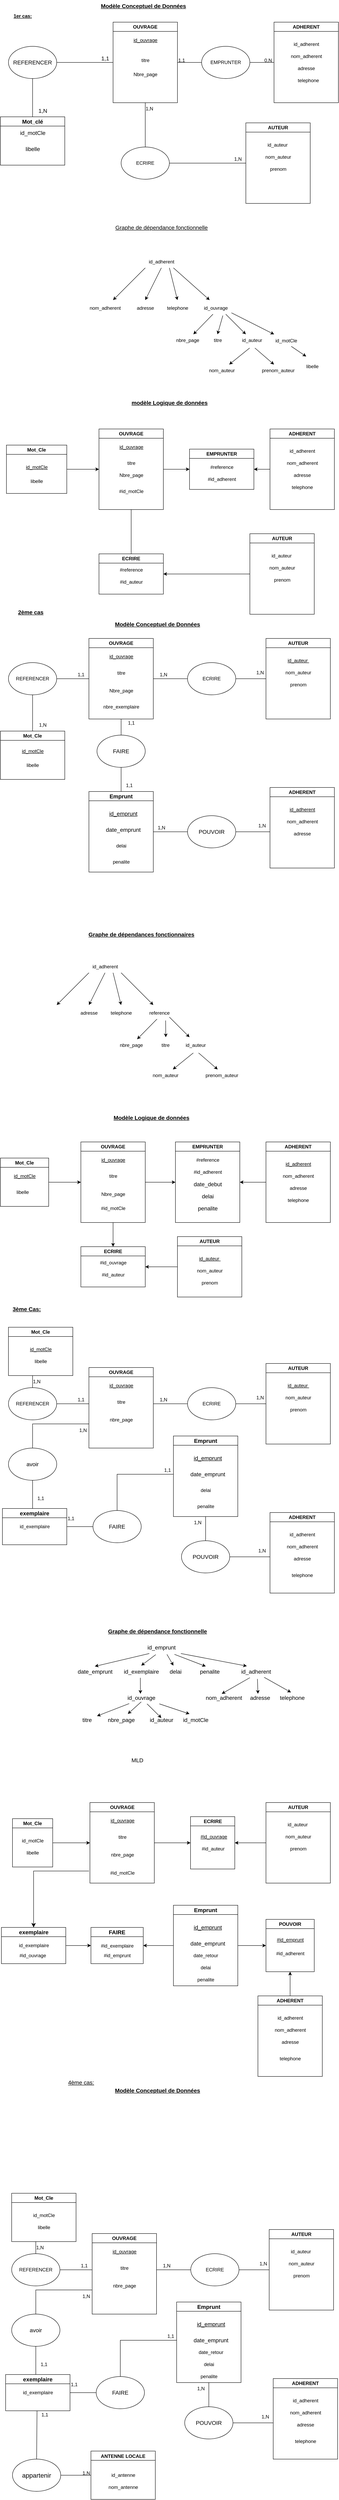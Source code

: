 <mxfile>
    <diagram id="LTZot4Z_f4bx5eSDrSgO" name="Page-1">
        <mxGraphModel dx="988" dy="470" grid="1" gridSize="10" guides="1" tooltips="1" connect="1" arrows="1" fold="1" page="1" pageScale="1" pageWidth="850" pageHeight="1100" math="0" shadow="0">
            <root>
                <mxCell id="0"/>
                <mxCell id="1" parent="0"/>
                <mxCell id="2" value="OUVRAGE" style="swimlane;whiteSpace=wrap;html=1;" parent="1" vertex="1">
                    <mxGeometry x="280" y="70" width="160" height="200" as="geometry"/>
                </mxCell>
                <mxCell id="7" value="&lt;u&gt;id_ouvrage&lt;/u&gt;" style="text;html=1;align=center;verticalAlign=middle;resizable=0;points=[];autosize=1;strokeColor=none;fillColor=none;" parent="2" vertex="1">
                    <mxGeometry x="40" y="30" width="80" height="30" as="geometry"/>
                </mxCell>
                <mxCell id="9" value="Nbre_page" style="text;html=1;align=center;verticalAlign=middle;resizable=0;points=[];autosize=1;strokeColor=none;fillColor=none;" parent="2" vertex="1">
                    <mxGeometry x="40" y="115" width="80" height="30" as="geometry"/>
                </mxCell>
                <mxCell id="8" value="titre" style="text;html=1;align=center;verticalAlign=middle;resizable=0;points=[];autosize=1;strokeColor=none;fillColor=none;" parent="2" vertex="1">
                    <mxGeometry x="60" y="80" width="40" height="30" as="geometry"/>
                </mxCell>
                <mxCell id="23" value="1,N" style="text;html=1;align=center;verticalAlign=middle;resizable=0;points=[];autosize=1;strokeColor=none;fillColor=none;" parent="2" vertex="1">
                    <mxGeometry x="70" y="200" width="40" height="30" as="geometry"/>
                </mxCell>
                <mxCell id="3" value="&lt;u&gt;&lt;b&gt;1er cas:&lt;/b&gt;&lt;/u&gt;" style="text;html=1;align=center;verticalAlign=middle;resizable=0;points=[];autosize=1;strokeColor=none;fillColor=none;" parent="1" vertex="1">
                    <mxGeometry x="20" y="40" width="70" height="30" as="geometry"/>
                </mxCell>
                <mxCell id="4" value="ADHERENT" style="swimlane;whiteSpace=wrap;html=1;" parent="1" vertex="1">
                    <mxGeometry x="680" y="70" width="160" height="200" as="geometry"/>
                </mxCell>
                <mxCell id="19" value="id_adherent" style="text;html=1;align=center;verticalAlign=middle;resizable=0;points=[];autosize=1;strokeColor=none;fillColor=none;" parent="4" vertex="1">
                    <mxGeometry x="35" y="40" width="90" height="30" as="geometry"/>
                </mxCell>
                <mxCell id="20" value="nom_adherent" style="text;html=1;align=center;verticalAlign=middle;resizable=0;points=[];autosize=1;strokeColor=none;fillColor=none;" parent="4" vertex="1">
                    <mxGeometry x="30" y="70" width="100" height="30" as="geometry"/>
                </mxCell>
                <mxCell id="25" value="adresse" style="text;html=1;align=center;verticalAlign=middle;resizable=0;points=[];autosize=1;strokeColor=none;fillColor=none;" parent="4" vertex="1">
                    <mxGeometry x="45" y="100" width="70" height="30" as="geometry"/>
                </mxCell>
                <mxCell id="26" value="telephone" style="text;html=1;align=center;verticalAlign=middle;resizable=0;points=[];autosize=1;strokeColor=none;fillColor=none;" parent="4" vertex="1">
                    <mxGeometry x="45" y="130" width="80" height="30" as="geometry"/>
                </mxCell>
                <mxCell id="5" value="AUTEUR" style="swimlane;whiteSpace=wrap;html=1;" parent="1" vertex="1">
                    <mxGeometry x="610" y="320" width="160" height="200" as="geometry"/>
                </mxCell>
                <mxCell id="17" value="id_auteur&amp;nbsp;" style="text;html=1;align=center;verticalAlign=middle;resizable=0;points=[];autosize=1;strokeColor=none;fillColor=none;" parent="5" vertex="1">
                    <mxGeometry x="40" y="40" width="80" height="30" as="geometry"/>
                </mxCell>
                <mxCell id="18" value="nom_auteur" style="text;html=1;align=center;verticalAlign=middle;resizable=0;points=[];autosize=1;strokeColor=none;fillColor=none;" parent="5" vertex="1">
                    <mxGeometry x="35" y="70" width="90" height="30" as="geometry"/>
                </mxCell>
                <mxCell id="27" value="prenom" style="text;html=1;align=center;verticalAlign=middle;resizable=0;points=[];autosize=1;strokeColor=none;fillColor=none;" parent="5" vertex="1">
                    <mxGeometry x="50" y="100" width="60" height="30" as="geometry"/>
                </mxCell>
                <mxCell id="6" value="&lt;font style=&quot;font-size: 14px;&quot;&gt;&lt;u&gt;&lt;b&gt;Modèle Conceptuel de Données&lt;/b&gt;&lt;/u&gt;&lt;/font&gt;" style="text;html=1;align=center;verticalAlign=middle;resizable=0;points=[];autosize=1;strokeColor=none;fillColor=none;" parent="1" vertex="1">
                    <mxGeometry x="235" y="15" width="240" height="30" as="geometry"/>
                </mxCell>
                <mxCell id="10" value="EMPRUNTER" style="ellipse;whiteSpace=wrap;html=1;" parent="1" vertex="1">
                    <mxGeometry x="500" y="130" width="120" height="80" as="geometry"/>
                </mxCell>
                <mxCell id="12" value="" style="endArrow=none;html=1;entryX=1;entryY=0.5;entryDx=0;entryDy=0;exitX=0;exitY=0.5;exitDx=0;exitDy=0;" parent="1" source="4" target="10" edge="1">
                    <mxGeometry width="50" height="50" relative="1" as="geometry">
                        <mxPoint x="470" y="210" as="sourcePoint"/>
                        <mxPoint x="520" y="160" as="targetPoint"/>
                    </mxGeometry>
                </mxCell>
                <mxCell id="14" value="ECRIRE" style="ellipse;whiteSpace=wrap;html=1;" parent="1" vertex="1">
                    <mxGeometry x="300" y="380" width="120" height="80" as="geometry"/>
                </mxCell>
                <mxCell id="15" value="" style="endArrow=none;html=1;entryX=1;entryY=0.5;entryDx=0;entryDy=0;exitX=0;exitY=0.5;exitDx=0;exitDy=0;" parent="1" source="5" target="14" edge="1">
                    <mxGeometry width="50" height="50" relative="1" as="geometry">
                        <mxPoint x="470" y="330" as="sourcePoint"/>
                        <mxPoint x="520" y="280" as="targetPoint"/>
                    </mxGeometry>
                </mxCell>
                <mxCell id="16" value="" style="endArrow=none;html=1;entryX=0.5;entryY=1;entryDx=0;entryDy=0;exitX=0.5;exitY=0;exitDx=0;exitDy=0;" parent="1" source="14" target="2" edge="1">
                    <mxGeometry width="50" height="50" relative="1" as="geometry">
                        <mxPoint x="470" y="330" as="sourcePoint"/>
                        <mxPoint x="520" y="280" as="targetPoint"/>
                    </mxGeometry>
                </mxCell>
                <mxCell id="22" value="0,N" style="text;html=1;align=center;verticalAlign=middle;resizable=0;points=[];autosize=1;strokeColor=none;fillColor=none;" parent="1" vertex="1">
                    <mxGeometry x="645" y="150" width="40" height="30" as="geometry"/>
                </mxCell>
                <mxCell id="24" value="1,N" style="text;html=1;align=center;verticalAlign=middle;resizable=0;points=[];autosize=1;strokeColor=none;fillColor=none;" parent="1" vertex="1">
                    <mxGeometry x="570" y="395" width="40" height="30" as="geometry"/>
                </mxCell>
                <mxCell id="28" value="&lt;font style=&quot;font-size: 14px;&quot;&gt;&lt;u&gt;Graphe de dépendance fonctionnelle&lt;/u&gt;&lt;/font&gt;" style="text;html=1;align=center;verticalAlign=middle;resizable=0;points=[];autosize=1;strokeColor=none;fillColor=none;" parent="1" vertex="1">
                    <mxGeometry x="275" y="565" width="250" height="30" as="geometry"/>
                </mxCell>
                <mxCell id="30" value="id_adherent" style="text;html=1;align=center;verticalAlign=middle;resizable=0;points=[];autosize=1;strokeColor=none;fillColor=none;fontSize=12;" parent="1" vertex="1">
                    <mxGeometry x="355" y="650" width="90" height="30" as="geometry"/>
                </mxCell>
                <mxCell id="31" value="" style="endArrow=classic;html=1;fontSize=12;" parent="1" edge="1">
                    <mxGeometry width="50" height="50" relative="1" as="geometry">
                        <mxPoint x="360" y="680" as="sourcePoint"/>
                        <mxPoint x="280" y="760" as="targetPoint"/>
                    </mxGeometry>
                </mxCell>
                <mxCell id="33" value="" style="endArrow=classic;html=1;fontSize=12;" parent="1" edge="1">
                    <mxGeometry width="50" height="50" relative="1" as="geometry">
                        <mxPoint x="400" y="680" as="sourcePoint"/>
                        <mxPoint x="360" y="760" as="targetPoint"/>
                    </mxGeometry>
                </mxCell>
                <mxCell id="34" value="" style="endArrow=classic;html=1;fontSize=12;" parent="1" edge="1">
                    <mxGeometry width="50" height="50" relative="1" as="geometry">
                        <mxPoint x="420" y="680" as="sourcePoint"/>
                        <mxPoint x="440" y="760" as="targetPoint"/>
                    </mxGeometry>
                </mxCell>
                <mxCell id="35" value="" style="endArrow=classic;html=1;fontSize=12;" parent="1" edge="1">
                    <mxGeometry width="50" height="50" relative="1" as="geometry">
                        <mxPoint x="430" y="680" as="sourcePoint"/>
                        <mxPoint x="520" y="760" as="targetPoint"/>
                    </mxGeometry>
                </mxCell>
                <mxCell id="36" value="nom_adherent" style="text;html=1;align=center;verticalAlign=middle;resizable=0;points=[];autosize=1;strokeColor=none;fillColor=none;fontSize=12;" parent="1" vertex="1">
                    <mxGeometry x="210" y="765" width="100" height="30" as="geometry"/>
                </mxCell>
                <mxCell id="37" value="adresse" style="text;html=1;align=center;verticalAlign=middle;resizable=0;points=[];autosize=1;strokeColor=none;fillColor=none;fontSize=12;" parent="1" vertex="1">
                    <mxGeometry x="325" y="765" width="70" height="30" as="geometry"/>
                </mxCell>
                <mxCell id="38" value="telephone" style="text;html=1;align=center;verticalAlign=middle;resizable=0;points=[];autosize=1;strokeColor=none;fillColor=none;fontSize=12;" parent="1" vertex="1">
                    <mxGeometry x="400" y="765" width="80" height="30" as="geometry"/>
                </mxCell>
                <mxCell id="39" value="id_ouvrage" style="text;html=1;align=center;verticalAlign=middle;resizable=0;points=[];autosize=1;strokeColor=none;fillColor=none;fontSize=12;" parent="1" vertex="1">
                    <mxGeometry x="495" y="765" width="80" height="30" as="geometry"/>
                </mxCell>
                <mxCell id="41" value="titre" style="text;html=1;align=center;verticalAlign=middle;resizable=0;points=[];autosize=1;strokeColor=none;fillColor=none;fontSize=12;" parent="1" vertex="1">
                    <mxGeometry x="520" y="845" width="40" height="30" as="geometry"/>
                </mxCell>
                <mxCell id="42" value="nbre_page" style="text;html=1;align=center;verticalAlign=middle;resizable=0;points=[];autosize=1;strokeColor=none;fillColor=none;fontSize=12;" parent="1" vertex="1">
                    <mxGeometry x="425" y="845" width="80" height="30" as="geometry"/>
                </mxCell>
                <mxCell id="43" value="" style="endArrow=classic;html=1;fontSize=12;exitX=0.416;exitY=0.999;exitDx=0;exitDy=0;exitPerimeter=0;" parent="1" source="39" target="42" edge="1">
                    <mxGeometry width="50" height="50" relative="1" as="geometry">
                        <mxPoint x="390" y="840" as="sourcePoint"/>
                        <mxPoint x="440" y="790" as="targetPoint"/>
                    </mxGeometry>
                </mxCell>
                <mxCell id="44" value="" style="endArrow=classic;html=1;fontSize=12;exitX=0.723;exitY=1.115;exitDx=0;exitDy=0;exitPerimeter=0;entryX=0.488;entryY=-0.001;entryDx=0;entryDy=0;entryPerimeter=0;" parent="1" source="39" target="41" edge="1">
                    <mxGeometry width="50" height="50" relative="1" as="geometry">
                        <mxPoint x="390" y="840" as="sourcePoint"/>
                        <mxPoint x="551" y="840" as="targetPoint"/>
                    </mxGeometry>
                </mxCell>
                <mxCell id="45" value="" style="endArrow=classic;html=1;fontSize=12;" parent="1" target="46" edge="1">
                    <mxGeometry width="50" height="50" relative="1" as="geometry">
                        <mxPoint x="560" y="795" as="sourcePoint"/>
                        <mxPoint x="600" y="835" as="targetPoint"/>
                    </mxGeometry>
                </mxCell>
                <mxCell id="46" value="id_auteur" style="text;html=1;align=center;verticalAlign=middle;resizable=0;points=[];autosize=1;strokeColor=none;fillColor=none;fontSize=12;" parent="1" vertex="1">
                    <mxGeometry x="590" y="845" width="70" height="30" as="geometry"/>
                </mxCell>
                <mxCell id="47" value="nom_auteur" style="text;html=1;align=center;verticalAlign=middle;resizable=0;points=[];autosize=1;strokeColor=none;fillColor=none;fontSize=12;" parent="1" vertex="1">
                    <mxGeometry x="505" y="920" width="90" height="30" as="geometry"/>
                </mxCell>
                <mxCell id="48" value="prenom_auteur" style="text;html=1;align=center;verticalAlign=middle;resizable=0;points=[];autosize=1;strokeColor=none;fillColor=none;fontSize=12;" parent="1" vertex="1">
                    <mxGeometry x="640" y="920" width="100" height="30" as="geometry"/>
                </mxCell>
                <mxCell id="49" value="" style="endArrow=classic;html=1;fontSize=12;exitX=0.42;exitY=1.134;exitDx=0;exitDy=0;exitPerimeter=0;" parent="1" source="46" target="47" edge="1">
                    <mxGeometry width="50" height="50" relative="1" as="geometry">
                        <mxPoint x="460" y="820" as="sourcePoint"/>
                        <mxPoint x="510" y="770" as="targetPoint"/>
                    </mxGeometry>
                </mxCell>
                <mxCell id="50" value="" style="endArrow=classic;html=1;fontSize=12;exitX=0.608;exitY=1.134;exitDx=0;exitDy=0;exitPerimeter=0;entryX=0.4;entryY=0;entryDx=0;entryDy=0;entryPerimeter=0;" parent="1" source="46" target="48" edge="1">
                    <mxGeometry width="50" height="50" relative="1" as="geometry">
                        <mxPoint x="460" y="820" as="sourcePoint"/>
                        <mxPoint x="510" y="770" as="targetPoint"/>
                    </mxGeometry>
                </mxCell>
                <mxCell id="51" value="OUVRAGE" style="swimlane;whiteSpace=wrap;html=1;" parent="1" vertex="1">
                    <mxGeometry x="245" y="1080" width="160" height="200" as="geometry"/>
                </mxCell>
                <mxCell id="52" value="&lt;u&gt;id_ouvrage&lt;/u&gt;" style="text;html=1;align=center;verticalAlign=middle;resizable=0;points=[];autosize=1;strokeColor=none;fillColor=none;" parent="51" vertex="1">
                    <mxGeometry x="40" y="30" width="80" height="30" as="geometry"/>
                </mxCell>
                <mxCell id="53" value="Nbre_page" style="text;html=1;align=center;verticalAlign=middle;resizable=0;points=[];autosize=1;strokeColor=none;fillColor=none;" parent="51" vertex="1">
                    <mxGeometry x="40" y="100" width="80" height="30" as="geometry"/>
                </mxCell>
                <mxCell id="66" value="titre" style="text;html=1;align=center;verticalAlign=middle;resizable=0;points=[];autosize=1;strokeColor=none;fillColor=none;fontSize=12;" parent="51" vertex="1">
                    <mxGeometry x="60" y="70" width="40" height="30" as="geometry"/>
                </mxCell>
                <mxCell id="228" value="#id_motCle" style="text;html=1;align=center;verticalAlign=middle;resizable=0;points=[];autosize=1;strokeColor=none;fillColor=none;fontSize=12;" parent="51" vertex="1">
                    <mxGeometry x="40" y="140" width="80" height="30" as="geometry"/>
                </mxCell>
                <mxCell id="54" value="ADHERENT" style="swimlane;whiteSpace=wrap;html=1;" parent="1" vertex="1">
                    <mxGeometry x="670" y="1080" width="160" height="200" as="geometry"/>
                </mxCell>
                <mxCell id="55" value="id_adherent" style="text;html=1;align=center;verticalAlign=middle;resizable=0;points=[];autosize=1;strokeColor=none;fillColor=none;" parent="54" vertex="1">
                    <mxGeometry x="35" y="40" width="90" height="30" as="geometry"/>
                </mxCell>
                <mxCell id="56" value="nom_adherent" style="text;html=1;align=center;verticalAlign=middle;resizable=0;points=[];autosize=1;strokeColor=none;fillColor=none;" parent="54" vertex="1">
                    <mxGeometry x="30" y="70" width="100" height="30" as="geometry"/>
                </mxCell>
                <mxCell id="57" value="adresse" style="text;html=1;align=center;verticalAlign=middle;resizable=0;points=[];autosize=1;strokeColor=none;fillColor=none;" parent="54" vertex="1">
                    <mxGeometry x="45" y="100" width="70" height="30" as="geometry"/>
                </mxCell>
                <mxCell id="65" value="telephone" style="text;html=1;align=center;verticalAlign=middle;resizable=0;points=[];autosize=1;strokeColor=none;fillColor=none;fontSize=12;" parent="54" vertex="1">
                    <mxGeometry x="40" y="130" width="80" height="30" as="geometry"/>
                </mxCell>
                <mxCell id="58" value="ECRIRE" style="swimlane;whiteSpace=wrap;html=1;fontSize=12;" parent="1" vertex="1">
                    <mxGeometry x="245" y="1390" width="160" height="100" as="geometry"/>
                </mxCell>
                <mxCell id="61" value="#reference" style="text;html=1;align=center;verticalAlign=middle;resizable=0;points=[];autosize=1;strokeColor=none;fillColor=none;fontSize=12;" parent="58" vertex="1">
                    <mxGeometry x="40" y="25" width="80" height="30" as="geometry"/>
                </mxCell>
                <mxCell id="62" value="#id_auteur" style="text;html=1;align=center;verticalAlign=middle;resizable=0;points=[];autosize=1;strokeColor=none;fillColor=none;fontSize=12;" parent="58" vertex="1">
                    <mxGeometry x="40" y="55" width="80" height="30" as="geometry"/>
                </mxCell>
                <mxCell id="59" value="EMPRUNTER" style="swimlane;whiteSpace=wrap;html=1;fontSize=12;" parent="1" vertex="1">
                    <mxGeometry x="470" y="1130" width="160" height="100" as="geometry"/>
                </mxCell>
                <mxCell id="63" value="#reference" style="text;html=1;align=center;verticalAlign=middle;resizable=0;points=[];autosize=1;strokeColor=none;fillColor=none;fontSize=12;" parent="59" vertex="1">
                    <mxGeometry x="40" y="30" width="80" height="30" as="geometry"/>
                </mxCell>
                <mxCell id="64" value="#id_adherent" style="text;html=1;align=center;verticalAlign=middle;resizable=0;points=[];autosize=1;strokeColor=none;fillColor=none;fontSize=12;" parent="59" vertex="1">
                    <mxGeometry x="35" y="60" width="90" height="30" as="geometry"/>
                </mxCell>
                <mxCell id="69" value="" style="endArrow=none;html=1;fontSize=12;entryX=0.5;entryY=1;entryDx=0;entryDy=0;exitX=0.5;exitY=0;exitDx=0;exitDy=0;" parent="1" source="58" target="51" edge="1">
                    <mxGeometry width="50" height="50" relative="1" as="geometry">
                        <mxPoint x="450" y="1340" as="sourcePoint"/>
                        <mxPoint x="500" y="1290" as="targetPoint"/>
                    </mxGeometry>
                </mxCell>
                <mxCell id="71" value="" style="endArrow=classic;html=1;fontSize=12;entryX=0;entryY=0.5;entryDx=0;entryDy=0;exitX=1;exitY=0.5;exitDx=0;exitDy=0;" parent="1" source="51" target="59" edge="1">
                    <mxGeometry width="50" height="50" relative="1" as="geometry">
                        <mxPoint x="225" y="1205" as="sourcePoint"/>
                        <mxPoint x="275" y="1155" as="targetPoint"/>
                    </mxGeometry>
                </mxCell>
                <mxCell id="72" value="" style="endArrow=classic;html=1;fontSize=12;entryX=1;entryY=0.5;entryDx=0;entryDy=0;exitX=0;exitY=0.5;exitDx=0;exitDy=0;" parent="1" source="54" target="59" edge="1">
                    <mxGeometry width="50" height="50" relative="1" as="geometry">
                        <mxPoint x="450" y="1300" as="sourcePoint"/>
                        <mxPoint x="500" y="1250" as="targetPoint"/>
                    </mxGeometry>
                </mxCell>
                <mxCell id="73" value="AUTEUR" style="swimlane;whiteSpace=wrap;html=1;" parent="1" vertex="1">
                    <mxGeometry x="620" y="1340" width="160" height="200" as="geometry"/>
                </mxCell>
                <mxCell id="74" value="id_auteur&amp;nbsp;" style="text;html=1;align=center;verticalAlign=middle;resizable=0;points=[];autosize=1;strokeColor=none;fillColor=none;" parent="73" vertex="1">
                    <mxGeometry x="40" y="40" width="80" height="30" as="geometry"/>
                </mxCell>
                <mxCell id="75" value="nom_auteur" style="text;html=1;align=center;verticalAlign=middle;resizable=0;points=[];autosize=1;strokeColor=none;fillColor=none;" parent="73" vertex="1">
                    <mxGeometry x="35" y="70" width="90" height="30" as="geometry"/>
                </mxCell>
                <mxCell id="76" value="prenom" style="text;html=1;align=center;verticalAlign=middle;resizable=0;points=[];autosize=1;strokeColor=none;fillColor=none;" parent="73" vertex="1">
                    <mxGeometry x="50" y="100" width="60" height="30" as="geometry"/>
                </mxCell>
                <mxCell id="77" value="" style="endArrow=classic;html=1;fontSize=12;entryX=1;entryY=0.5;entryDx=0;entryDy=0;exitX=0;exitY=0.5;exitDx=0;exitDy=0;" parent="1" source="73" target="58" edge="1">
                    <mxGeometry width="50" height="50" relative="1" as="geometry">
                        <mxPoint x="450" y="1510" as="sourcePoint"/>
                        <mxPoint x="500" y="1460" as="targetPoint"/>
                    </mxGeometry>
                </mxCell>
                <mxCell id="80" value="&lt;font style=&quot;font-size: 14px;&quot;&gt;&lt;u&gt;&lt;b&gt;modèle Logique de données&lt;/b&gt;&lt;/u&gt;&lt;/font&gt;" style="text;html=1;align=center;verticalAlign=middle;resizable=0;points=[];autosize=1;strokeColor=none;fillColor=none;fontSize=12;" parent="1" vertex="1">
                    <mxGeometry x="315" y="1000" width="210" height="30" as="geometry"/>
                </mxCell>
                <mxCell id="81" value="&lt;u&gt;&lt;b&gt;2ème cas&lt;/b&gt;&lt;/u&gt;" style="text;html=1;align=center;verticalAlign=middle;resizable=0;points=[];autosize=1;strokeColor=none;fillColor=none;fontSize=14;" parent="1" vertex="1">
                    <mxGeometry x="30" y="1520" width="90" height="30" as="geometry"/>
                </mxCell>
                <mxCell id="82" value="OUVRAGE" style="swimlane;whiteSpace=wrap;html=1;" parent="1" vertex="1">
                    <mxGeometry x="220" y="1600" width="160" height="200" as="geometry"/>
                </mxCell>
                <mxCell id="83" value="&lt;u&gt;id_ouvrage&lt;/u&gt;" style="text;html=1;align=center;verticalAlign=middle;resizable=0;points=[];autosize=1;strokeColor=none;fillColor=none;" parent="82" vertex="1">
                    <mxGeometry x="40" y="30" width="80" height="30" as="geometry"/>
                </mxCell>
                <mxCell id="84" value="Nbre_page" style="text;html=1;align=center;verticalAlign=middle;resizable=0;points=[];autosize=1;strokeColor=none;fillColor=none;" parent="82" vertex="1">
                    <mxGeometry x="40" y="115" width="80" height="30" as="geometry"/>
                </mxCell>
                <mxCell id="85" value="&lt;font style=&quot;font-size: 12px;&quot;&gt;titre&lt;/font&gt;" style="text;html=1;align=center;verticalAlign=middle;resizable=0;points=[];autosize=1;strokeColor=none;fillColor=none;fontSize=14;" parent="82" vertex="1">
                    <mxGeometry x="60" y="70" width="40" height="30" as="geometry"/>
                </mxCell>
                <mxCell id="525" value="nbre_exemplaire" style="text;html=1;align=center;verticalAlign=middle;resizable=0;points=[];autosize=1;strokeColor=none;fillColor=none;" vertex="1" parent="82">
                    <mxGeometry x="25" y="155" width="110" height="30" as="geometry"/>
                </mxCell>
                <mxCell id="87" value="ADHERENT" style="swimlane;whiteSpace=wrap;html=1;" parent="1" vertex="1">
                    <mxGeometry x="670" y="1970" width="160" height="200" as="geometry"/>
                </mxCell>
                <mxCell id="88" value="&lt;u&gt;id_adherent&lt;/u&gt;" style="text;html=1;align=center;verticalAlign=middle;resizable=0;points=[];autosize=1;strokeColor=none;fillColor=none;" parent="87" vertex="1">
                    <mxGeometry x="35" y="40" width="90" height="30" as="geometry"/>
                </mxCell>
                <mxCell id="89" value="nom_adherent" style="text;html=1;align=center;verticalAlign=middle;resizable=0;points=[];autosize=1;strokeColor=none;fillColor=none;" parent="87" vertex="1">
                    <mxGeometry x="30" y="70" width="100" height="30" as="geometry"/>
                </mxCell>
                <mxCell id="90" value="adresse" style="text;html=1;align=center;verticalAlign=middle;resizable=0;points=[];autosize=1;strokeColor=none;fillColor=none;" parent="87" vertex="1">
                    <mxGeometry x="45" y="100" width="70" height="30" as="geometry"/>
                </mxCell>
                <mxCell id="93" value="AUTEUR" style="swimlane;whiteSpace=wrap;html=1;" parent="1" vertex="1">
                    <mxGeometry x="660" y="1600" width="160" height="200" as="geometry"/>
                </mxCell>
                <mxCell id="94" value="&lt;u&gt;id_auteur&amp;nbsp;&lt;/u&gt;" style="text;html=1;align=center;verticalAlign=middle;resizable=0;points=[];autosize=1;strokeColor=none;fillColor=none;" parent="93" vertex="1">
                    <mxGeometry x="40" y="40" width="80" height="30" as="geometry"/>
                </mxCell>
                <mxCell id="95" value="nom_auteur" style="text;html=1;align=center;verticalAlign=middle;resizable=0;points=[];autosize=1;strokeColor=none;fillColor=none;" parent="93" vertex="1">
                    <mxGeometry x="35" y="70" width="90" height="30" as="geometry"/>
                </mxCell>
                <mxCell id="96" value="prenom" style="text;html=1;align=center;verticalAlign=middle;resizable=0;points=[];autosize=1;strokeColor=none;fillColor=none;" parent="93" vertex="1">
                    <mxGeometry x="50" y="100" width="60" height="30" as="geometry"/>
                </mxCell>
                <mxCell id="97" value="ECRIRE" style="ellipse;whiteSpace=wrap;html=1;" parent="1" vertex="1">
                    <mxGeometry x="465" y="1660" width="120" height="80" as="geometry"/>
                </mxCell>
                <mxCell id="98" value="" style="endArrow=none;html=1;fontSize=12;entryX=0;entryY=0.5;entryDx=0;entryDy=0;exitX=1;exitY=0.5;exitDx=0;exitDy=0;" parent="1" source="97" target="93" edge="1">
                    <mxGeometry width="50" height="50" relative="1" as="geometry">
                        <mxPoint x="430" y="2190" as="sourcePoint"/>
                        <mxPoint x="480" y="2140" as="targetPoint"/>
                    </mxGeometry>
                </mxCell>
                <mxCell id="100" value="&lt;font style=&quot;font-size: 14px;&quot;&gt;&lt;u&gt;&lt;b&gt;Graphe de dépendances fonctionnaires&lt;/b&gt;&lt;/u&gt;&lt;/font&gt;" style="text;html=1;align=center;verticalAlign=middle;resizable=0;points=[];autosize=1;strokeColor=none;fillColor=none;fontSize=12;" parent="1" vertex="1">
                    <mxGeometry x="205" y="2320" width="290" height="30" as="geometry"/>
                </mxCell>
                <mxCell id="101" value="id_adherent" style="text;html=1;align=center;verticalAlign=middle;resizable=0;points=[];autosize=1;strokeColor=none;fillColor=none;fontSize=12;" parent="1" vertex="1">
                    <mxGeometry x="215" y="2400" width="90" height="30" as="geometry"/>
                </mxCell>
                <mxCell id="102" value="" style="endArrow=classic;html=1;fontSize=12;" parent="1" edge="1">
                    <mxGeometry width="50" height="50" relative="1" as="geometry">
                        <mxPoint x="220" y="2430" as="sourcePoint"/>
                        <mxPoint x="140" y="2510" as="targetPoint"/>
                    </mxGeometry>
                </mxCell>
                <mxCell id="103" value="" style="endArrow=classic;html=1;fontSize=12;" parent="1" edge="1">
                    <mxGeometry width="50" height="50" relative="1" as="geometry">
                        <mxPoint x="260" y="2430" as="sourcePoint"/>
                        <mxPoint x="220" y="2510" as="targetPoint"/>
                    </mxGeometry>
                </mxCell>
                <mxCell id="104" value="" style="endArrow=classic;html=1;fontSize=12;" parent="1" edge="1">
                    <mxGeometry width="50" height="50" relative="1" as="geometry">
                        <mxPoint x="280" y="2430" as="sourcePoint"/>
                        <mxPoint x="300" y="2510" as="targetPoint"/>
                    </mxGeometry>
                </mxCell>
                <mxCell id="105" value="" style="endArrow=classic;html=1;fontSize=12;" parent="1" edge="1">
                    <mxGeometry width="50" height="50" relative="1" as="geometry">
                        <mxPoint x="300" y="2430" as="sourcePoint"/>
                        <mxPoint x="380" y="2510" as="targetPoint"/>
                    </mxGeometry>
                </mxCell>
                <mxCell id="106" value="adresse" style="text;html=1;align=center;verticalAlign=middle;resizable=0;points=[];autosize=1;strokeColor=none;fillColor=none;fontSize=12;" parent="1" vertex="1">
                    <mxGeometry x="185" y="2515" width="70" height="30" as="geometry"/>
                </mxCell>
                <mxCell id="107" value="telephone" style="text;html=1;align=center;verticalAlign=middle;resizable=0;points=[];autosize=1;strokeColor=none;fillColor=none;fontSize=12;" parent="1" vertex="1">
                    <mxGeometry x="260" y="2515" width="80" height="30" as="geometry"/>
                </mxCell>
                <mxCell id="108" value="reference" style="text;html=1;align=center;verticalAlign=middle;resizable=0;points=[];autosize=1;strokeColor=none;fillColor=none;fontSize=12;" parent="1" vertex="1">
                    <mxGeometry x="360" y="2515" width="70" height="30" as="geometry"/>
                </mxCell>
                <mxCell id="109" value="titre" style="text;html=1;align=center;verticalAlign=middle;resizable=0;points=[];autosize=1;strokeColor=none;fillColor=none;fontSize=12;" parent="1" vertex="1">
                    <mxGeometry x="390" y="2595" width="40" height="30" as="geometry"/>
                </mxCell>
                <mxCell id="110" value="nbre_page" style="text;html=1;align=center;verticalAlign=middle;resizable=0;points=[];autosize=1;strokeColor=none;fillColor=none;fontSize=12;" parent="1" vertex="1">
                    <mxGeometry x="285" y="2595" width="80" height="30" as="geometry"/>
                </mxCell>
                <mxCell id="111" value="" style="endArrow=classic;html=1;fontSize=12;exitX=0.416;exitY=0.999;exitDx=0;exitDy=0;exitPerimeter=0;" parent="1" source="108" target="110" edge="1">
                    <mxGeometry width="50" height="50" relative="1" as="geometry">
                        <mxPoint x="250" y="2590" as="sourcePoint"/>
                        <mxPoint x="300" y="2540" as="targetPoint"/>
                    </mxGeometry>
                </mxCell>
                <mxCell id="112" value="" style="endArrow=classic;html=1;fontSize=12;exitX=0.723;exitY=1.115;exitDx=0;exitDy=0;exitPerimeter=0;" parent="1" source="108" edge="1">
                    <mxGeometry width="50" height="50" relative="1" as="geometry">
                        <mxPoint x="250" y="2590" as="sourcePoint"/>
                        <mxPoint x="411" y="2590" as="targetPoint"/>
                    </mxGeometry>
                </mxCell>
                <mxCell id="113" value="" style="endArrow=classic;html=1;fontSize=12;" parent="1" edge="1">
                    <mxGeometry width="50" height="50" relative="1" as="geometry">
                        <mxPoint x="420" y="2540" as="sourcePoint"/>
                        <mxPoint x="470" y="2590" as="targetPoint"/>
                    </mxGeometry>
                </mxCell>
                <mxCell id="114" value="id_auteur" style="text;html=1;align=center;verticalAlign=middle;resizable=0;points=[];autosize=1;strokeColor=none;fillColor=none;fontSize=12;" parent="1" vertex="1">
                    <mxGeometry x="450" y="2595" width="70" height="30" as="geometry"/>
                </mxCell>
                <mxCell id="115" value="nom_auteur" style="text;html=1;align=center;verticalAlign=middle;resizable=0;points=[];autosize=1;strokeColor=none;fillColor=none;fontSize=12;" parent="1" vertex="1">
                    <mxGeometry x="365" y="2670" width="90" height="30" as="geometry"/>
                </mxCell>
                <mxCell id="116" value="prenom_auteur" style="text;html=1;align=center;verticalAlign=middle;resizable=0;points=[];autosize=1;strokeColor=none;fillColor=none;fontSize=12;" parent="1" vertex="1">
                    <mxGeometry x="500" y="2670" width="100" height="30" as="geometry"/>
                </mxCell>
                <mxCell id="117" value="" style="endArrow=classic;html=1;fontSize=12;exitX=0.42;exitY=1.134;exitDx=0;exitDy=0;exitPerimeter=0;" parent="1" source="114" target="115" edge="1">
                    <mxGeometry width="50" height="50" relative="1" as="geometry">
                        <mxPoint x="320" y="2570" as="sourcePoint"/>
                        <mxPoint x="370" y="2520" as="targetPoint"/>
                    </mxGeometry>
                </mxCell>
                <mxCell id="118" value="" style="endArrow=classic;html=1;fontSize=12;exitX=0.608;exitY=1.134;exitDx=0;exitDy=0;exitPerimeter=0;entryX=0.4;entryY=0;entryDx=0;entryDy=0;entryPerimeter=0;" parent="1" source="114" target="116" edge="1">
                    <mxGeometry width="50" height="50" relative="1" as="geometry">
                        <mxPoint x="320" y="2570" as="sourcePoint"/>
                        <mxPoint x="370" y="2520" as="targetPoint"/>
                    </mxGeometry>
                </mxCell>
                <mxCell id="142" value="&lt;b&gt;&lt;u&gt;Modèle Logique de données&lt;/u&gt;&lt;/b&gt;" style="text;html=1;align=center;verticalAlign=middle;resizable=0;points=[];autosize=1;strokeColor=none;fillColor=none;fontSize=14;" parent="1" vertex="1">
                    <mxGeometry x="270" y="2775" width="210" height="30" as="geometry"/>
                </mxCell>
                <mxCell id="166" value="OUVRAGE" style="swimlane;whiteSpace=wrap;html=1;" parent="1" vertex="1">
                    <mxGeometry x="200" y="2850" width="160" height="200" as="geometry"/>
                </mxCell>
                <mxCell id="167" value="&lt;u&gt;id_ouvrage&lt;/u&gt;" style="text;html=1;align=center;verticalAlign=middle;resizable=0;points=[];autosize=1;strokeColor=none;fillColor=none;" parent="166" vertex="1">
                    <mxGeometry x="40" y="30" width="80" height="30" as="geometry"/>
                </mxCell>
                <mxCell id="168" value="Nbre_page" style="text;html=1;align=center;verticalAlign=middle;resizable=0;points=[];autosize=1;strokeColor=none;fillColor=none;" parent="166" vertex="1">
                    <mxGeometry x="40" y="115" width="80" height="30" as="geometry"/>
                </mxCell>
                <mxCell id="169" value="titre" style="text;html=1;align=center;verticalAlign=middle;resizable=0;points=[];autosize=1;strokeColor=none;fillColor=none;fontSize=12;" parent="166" vertex="1">
                    <mxGeometry x="60" y="70" width="40" height="30" as="geometry"/>
                </mxCell>
                <mxCell id="251" value="#id_motCle" style="text;html=1;align=center;verticalAlign=middle;resizable=0;points=[];autosize=1;strokeColor=none;fillColor=none;fontSize=12;" parent="166" vertex="1">
                    <mxGeometry x="40" y="150" width="80" height="30" as="geometry"/>
                </mxCell>
                <mxCell id="170" value="ADHERENT" style="swimlane;whiteSpace=wrap;html=1;" parent="1" vertex="1">
                    <mxGeometry x="660" y="2850" width="160" height="200" as="geometry"/>
                </mxCell>
                <mxCell id="171" value="&lt;u&gt;id_adherent&lt;/u&gt;" style="text;html=1;align=center;verticalAlign=middle;resizable=0;points=[];autosize=1;strokeColor=none;fillColor=none;" parent="170" vertex="1">
                    <mxGeometry x="35" y="40" width="90" height="30" as="geometry"/>
                </mxCell>
                <mxCell id="172" value="nom_adherent" style="text;html=1;align=center;verticalAlign=middle;resizable=0;points=[];autosize=1;strokeColor=none;fillColor=none;" parent="170" vertex="1">
                    <mxGeometry x="30" y="70" width="100" height="30" as="geometry"/>
                </mxCell>
                <mxCell id="173" value="adresse" style="text;html=1;align=center;verticalAlign=middle;resizable=0;points=[];autosize=1;strokeColor=none;fillColor=none;" parent="170" vertex="1">
                    <mxGeometry x="45" y="100" width="70" height="30" as="geometry"/>
                </mxCell>
                <mxCell id="174" value="telephone" style="text;html=1;align=center;verticalAlign=middle;resizable=0;points=[];autosize=1;strokeColor=none;fillColor=none;fontSize=12;" parent="170" vertex="1">
                    <mxGeometry x="40" y="130" width="80" height="30" as="geometry"/>
                </mxCell>
                <mxCell id="175" value="ECRIRE" style="swimlane;whiteSpace=wrap;html=1;fontSize=12;" parent="1" vertex="1">
                    <mxGeometry x="200" y="3110" width="160" height="100" as="geometry"/>
                </mxCell>
                <mxCell id="176" value="#id_ouvrage" style="text;html=1;align=center;verticalAlign=middle;resizable=0;points=[];autosize=1;strokeColor=none;fillColor=none;fontSize=12;" parent="175" vertex="1">
                    <mxGeometry x="35" y="25" width="90" height="30" as="geometry"/>
                </mxCell>
                <mxCell id="177" value="#id_auteur" style="text;html=1;align=center;verticalAlign=middle;resizable=0;points=[];autosize=1;strokeColor=none;fillColor=none;fontSize=12;" parent="175" vertex="1">
                    <mxGeometry x="40" y="55" width="80" height="30" as="geometry"/>
                </mxCell>
                <mxCell id="178" value="EMPRUNTER" style="swimlane;whiteSpace=wrap;html=1;fontSize=12;" parent="1" vertex="1">
                    <mxGeometry x="435" y="2850" width="160" height="200" as="geometry"/>
                </mxCell>
                <mxCell id="179" value="#reference" style="text;html=1;align=center;verticalAlign=middle;resizable=0;points=[];autosize=1;strokeColor=none;fillColor=none;fontSize=12;" parent="178" vertex="1">
                    <mxGeometry x="40" y="30" width="80" height="30" as="geometry"/>
                </mxCell>
                <mxCell id="180" value="#id_adherent" style="text;html=1;align=center;verticalAlign=middle;resizable=0;points=[];autosize=1;strokeColor=none;fillColor=none;fontSize=12;" parent="178" vertex="1">
                    <mxGeometry x="35" y="60" width="90" height="30" as="geometry"/>
                </mxCell>
                <mxCell id="190" value="date_debut" style="text;html=1;align=center;verticalAlign=middle;resizable=0;points=[];autosize=1;strokeColor=none;fillColor=none;fontSize=14;" parent="178" vertex="1">
                    <mxGeometry x="35" y="90" width="90" height="30" as="geometry"/>
                </mxCell>
                <mxCell id="191" value="delai" style="text;html=1;align=center;verticalAlign=middle;resizable=0;points=[];autosize=1;strokeColor=none;fillColor=none;fontSize=14;" parent="178" vertex="1">
                    <mxGeometry x="55" y="120" width="50" height="30" as="geometry"/>
                </mxCell>
                <mxCell id="192" value="penalite" style="text;html=1;align=center;verticalAlign=middle;resizable=0;points=[];autosize=1;strokeColor=none;fillColor=none;fontSize=14;" parent="178" vertex="1">
                    <mxGeometry x="45" y="150" width="70" height="30" as="geometry"/>
                </mxCell>
                <mxCell id="182" value="" style="endArrow=classic;html=1;fontSize=12;entryX=0;entryY=0.5;entryDx=0;entryDy=0;exitX=1;exitY=0.5;exitDx=0;exitDy=0;" parent="1" source="166" target="178" edge="1">
                    <mxGeometry width="50" height="50" relative="1" as="geometry">
                        <mxPoint x="265" y="2975" as="sourcePoint"/>
                        <mxPoint x="315" y="2925" as="targetPoint"/>
                    </mxGeometry>
                </mxCell>
                <mxCell id="183" value="" style="endArrow=classic;html=1;fontSize=12;entryX=1;entryY=0.5;entryDx=0;entryDy=0;exitX=0;exitY=0.5;exitDx=0;exitDy=0;" parent="1" source="170" target="178" edge="1">
                    <mxGeometry width="50" height="50" relative="1" as="geometry">
                        <mxPoint x="490" y="3070" as="sourcePoint"/>
                        <mxPoint x="540" y="3020" as="targetPoint"/>
                    </mxGeometry>
                </mxCell>
                <mxCell id="184" value="AUTEUR" style="swimlane;whiteSpace=wrap;html=1;" parent="1" vertex="1">
                    <mxGeometry x="440" y="3085" width="160" height="150" as="geometry"/>
                </mxCell>
                <mxCell id="185" value="&lt;u&gt;id_auteur&amp;nbsp;&lt;/u&gt;" style="text;html=1;align=center;verticalAlign=middle;resizable=0;points=[];autosize=1;strokeColor=none;fillColor=none;" parent="184" vertex="1">
                    <mxGeometry x="40" y="40" width="80" height="30" as="geometry"/>
                </mxCell>
                <mxCell id="186" value="nom_auteur" style="text;html=1;align=center;verticalAlign=middle;resizable=0;points=[];autosize=1;strokeColor=none;fillColor=none;" parent="184" vertex="1">
                    <mxGeometry x="35" y="70" width="90" height="30" as="geometry"/>
                </mxCell>
                <mxCell id="187" value="prenom" style="text;html=1;align=center;verticalAlign=middle;resizable=0;points=[];autosize=1;strokeColor=none;fillColor=none;" parent="184" vertex="1">
                    <mxGeometry x="50" y="100" width="60" height="30" as="geometry"/>
                </mxCell>
                <mxCell id="188" value="" style="endArrow=classic;html=1;fontSize=12;entryX=1;entryY=0.5;entryDx=0;entryDy=0;exitX=0;exitY=0.5;exitDx=0;exitDy=0;" parent="1" source="184" target="175" edge="1">
                    <mxGeometry width="50" height="50" relative="1" as="geometry">
                        <mxPoint x="490" y="3280" as="sourcePoint"/>
                        <mxPoint x="540" y="3230" as="targetPoint"/>
                    </mxGeometry>
                </mxCell>
                <mxCell id="194" value="Emprunt" style="swimlane;whiteSpace=wrap;html=1;fontSize=14;direction=east;" parent="1" vertex="1">
                    <mxGeometry x="220" y="1980" width="160" height="200" as="geometry"/>
                </mxCell>
                <mxCell id="203" value="&lt;u&gt;id_emprunt&lt;/u&gt;" style="text;html=1;align=center;verticalAlign=middle;resizable=0;points=[];autosize=1;strokeColor=none;fillColor=none;fontSize=14;" parent="194" vertex="1">
                    <mxGeometry x="40" y="40" width="90" height="30" as="geometry"/>
                </mxCell>
                <mxCell id="204" value="date_emprunt" style="text;html=1;align=center;verticalAlign=middle;resizable=0;points=[];autosize=1;strokeColor=none;fillColor=none;fontSize=14;" parent="194" vertex="1">
                    <mxGeometry x="30" y="80" width="110" height="30" as="geometry"/>
                </mxCell>
                <mxCell id="231" value="delai" style="text;html=1;align=center;verticalAlign=middle;resizable=0;points=[];autosize=1;strokeColor=none;fillColor=none;fontSize=12;" parent="194" vertex="1">
                    <mxGeometry x="55" y="120" width="50" height="30" as="geometry"/>
                </mxCell>
                <mxCell id="232" value="penalite" style="text;html=1;align=center;verticalAlign=middle;resizable=0;points=[];autosize=1;strokeColor=none;fillColor=none;fontSize=12;" parent="194" vertex="1">
                    <mxGeometry x="45" y="160" width="70" height="30" as="geometry"/>
                </mxCell>
                <mxCell id="195" value="FAIRE" style="ellipse;whiteSpace=wrap;html=1;fontSize=14;" parent="1" vertex="1">
                    <mxGeometry x="240" y="1840" width="120" height="80" as="geometry"/>
                </mxCell>
                <mxCell id="201" value="POUVOIR" style="ellipse;whiteSpace=wrap;html=1;fontSize=14;" parent="1" vertex="1">
                    <mxGeometry x="465" y="2040" width="120" height="80" as="geometry"/>
                </mxCell>
                <mxCell id="207" value="" style="endArrow=none;html=1;fontSize=14;entryX=0.25;entryY=0.667;entryDx=0;entryDy=0;entryPerimeter=0;exitX=0;exitY=0.5;exitDx=0;exitDy=0;" parent="1" source="10" target="21" edge="1">
                    <mxGeometry width="50" height="50" relative="1" as="geometry">
                        <mxPoint x="340" y="140" as="sourcePoint"/>
                        <mxPoint x="390" y="90" as="targetPoint"/>
                    </mxGeometry>
                </mxCell>
                <mxCell id="21" value="1,1" style="text;html=1;align=center;verticalAlign=middle;resizable=0;points=[];autosize=1;strokeColor=none;fillColor=none;" parent="1" vertex="1">
                    <mxGeometry x="430" y="150" width="40" height="30" as="geometry"/>
                </mxCell>
                <mxCell id="208" value="Mot_clé" style="swimlane;whiteSpace=wrap;html=1;fontSize=14;" parent="1" vertex="1">
                    <mxGeometry y="305" width="160" height="120" as="geometry">
                        <mxRectangle y="305" width="90" height="30" as="alternateBounds"/>
                    </mxGeometry>
                </mxCell>
                <mxCell id="215" value="id_motCle" style="text;html=1;align=center;verticalAlign=middle;resizable=0;points=[];autosize=1;strokeColor=none;fillColor=none;fontSize=14;" parent="208" vertex="1">
                    <mxGeometry x="35" y="25" width="90" height="30" as="geometry"/>
                </mxCell>
                <mxCell id="216" value="libelle" style="text;html=1;align=center;verticalAlign=middle;resizable=0;points=[];autosize=1;strokeColor=none;fillColor=none;fontSize=14;" parent="208" vertex="1">
                    <mxGeometry x="50" y="65" width="60" height="30" as="geometry"/>
                </mxCell>
                <mxCell id="209" value="REFERENCER" style="ellipse;whiteSpace=wrap;html=1;fontSize=14;" parent="1" vertex="1">
                    <mxGeometry x="20" y="130" width="120" height="80" as="geometry"/>
                </mxCell>
                <mxCell id="210" value="" style="endArrow=none;html=1;fontSize=14;entryX=0.5;entryY=1;entryDx=0;entryDy=0;exitX=0.5;exitY=0;exitDx=0;exitDy=0;" parent="1" source="208" target="209" edge="1">
                    <mxGeometry width="50" height="50" relative="1" as="geometry">
                        <mxPoint x="350" y="210" as="sourcePoint"/>
                        <mxPoint x="400" y="160" as="targetPoint"/>
                    </mxGeometry>
                </mxCell>
                <mxCell id="213" value="" style="endArrow=none;html=1;fontSize=14;entryX=1;entryY=0.5;entryDx=0;entryDy=0;exitX=0;exitY=0.5;exitDx=0;exitDy=0;" parent="1" source="2" target="209" edge="1">
                    <mxGeometry width="50" height="50" relative="1" as="geometry">
                        <mxPoint x="350" y="210" as="sourcePoint"/>
                        <mxPoint x="400" y="160" as="targetPoint"/>
                    </mxGeometry>
                </mxCell>
                <mxCell id="217" value="1,N" style="text;html=1;align=center;verticalAlign=middle;resizable=0;points=[];autosize=1;strokeColor=none;fillColor=none;fontSize=14;" parent="1" vertex="1">
                    <mxGeometry x="80" y="275" width="50" height="30" as="geometry"/>
                </mxCell>
                <mxCell id="219" value="1,1" style="text;html=1;align=center;verticalAlign=middle;resizable=0;points=[];autosize=1;strokeColor=none;fillColor=none;fontSize=14;" parent="1" vertex="1">
                    <mxGeometry x="240" y="145" width="40" height="30" as="geometry"/>
                </mxCell>
                <mxCell id="220" value="" style="endArrow=classic;html=1;fontSize=14;exitX=0.99;exitY=0.884;exitDx=0;exitDy=0;exitPerimeter=0;" parent="1" source="39" target="221" edge="1">
                    <mxGeometry width="50" height="50" relative="1" as="geometry">
                        <mxPoint x="400" y="900" as="sourcePoint"/>
                        <mxPoint x="690" y="840" as="targetPoint"/>
                    </mxGeometry>
                </mxCell>
                <mxCell id="221" value="&lt;font style=&quot;font-size: 12px;&quot;&gt;id_motCle&lt;/font&gt;" style="text;html=1;align=center;verticalAlign=middle;resizable=0;points=[];autosize=1;strokeColor=none;fillColor=none;fontSize=14;" parent="1" vertex="1">
                    <mxGeometry x="670" y="845" width="80" height="30" as="geometry"/>
                </mxCell>
                <mxCell id="222" value="" style="endArrow=classic;html=1;fontSize=12;exitX=0.661;exitY=0.995;exitDx=0;exitDy=0;exitPerimeter=0;" parent="1" source="221" edge="1">
                    <mxGeometry width="50" height="50" relative="1" as="geometry">
                        <mxPoint x="400" y="900" as="sourcePoint"/>
                        <mxPoint x="760" y="900" as="targetPoint"/>
                    </mxGeometry>
                </mxCell>
                <mxCell id="223" value="libelle" style="text;html=1;align=center;verticalAlign=middle;resizable=0;points=[];autosize=1;strokeColor=none;fillColor=none;fontSize=12;" parent="1" vertex="1">
                    <mxGeometry x="750" y="910" width="50" height="30" as="geometry"/>
                </mxCell>
                <mxCell id="224" value="Mot_Cle" style="swimlane;whiteSpace=wrap;html=1;fontSize=12;" parent="1" vertex="1">
                    <mxGeometry x="15" y="1120" width="150" height="120" as="geometry"/>
                </mxCell>
                <mxCell id="226" value="&lt;u&gt;id_motCle&lt;/u&gt;" style="text;html=1;align=center;verticalAlign=middle;resizable=0;points=[];autosize=1;strokeColor=none;fillColor=none;fontSize=12;" parent="224" vertex="1">
                    <mxGeometry x="35" y="40" width="80" height="30" as="geometry"/>
                </mxCell>
                <mxCell id="227" value="libelle" style="text;html=1;align=center;verticalAlign=middle;resizable=0;points=[];autosize=1;strokeColor=none;fillColor=none;fontSize=12;" parent="224" vertex="1">
                    <mxGeometry x="50" y="75" width="50" height="30" as="geometry"/>
                </mxCell>
                <mxCell id="225" value="" style="endArrow=classic;html=1;fontSize=12;exitX=1;exitY=0.5;exitDx=0;exitDy=0;entryX=0;entryY=0.5;entryDx=0;entryDy=0;" parent="1" source="224" target="51" edge="1">
                    <mxGeometry width="50" height="50" relative="1" as="geometry">
                        <mxPoint x="310" y="1320" as="sourcePoint"/>
                        <mxPoint x="360" y="1270" as="targetPoint"/>
                    </mxGeometry>
                </mxCell>
                <mxCell id="229" value="Mot_Cle" style="swimlane;whiteSpace=wrap;html=1;fontSize=12;" parent="1" vertex="1">
                    <mxGeometry y="1830" width="160" height="120" as="geometry"/>
                </mxCell>
                <mxCell id="241" value="libelle" style="text;html=1;align=center;verticalAlign=middle;resizable=0;points=[];autosize=1;strokeColor=none;fillColor=none;fontSize=12;" parent="229" vertex="1">
                    <mxGeometry x="55" y="70" width="50" height="30" as="geometry"/>
                </mxCell>
                <mxCell id="230" value="REFERENCER" style="ellipse;whiteSpace=wrap;html=1;fontSize=12;" parent="1" vertex="1">
                    <mxGeometry x="20" y="1660" width="120" height="80" as="geometry"/>
                </mxCell>
                <mxCell id="233" value="" style="endArrow=none;html=1;fontSize=12;entryX=0.5;entryY=1;entryDx=0;entryDy=0;exitX=0.5;exitY=0;exitDx=0;exitDy=0;" parent="1" source="229" target="230" edge="1">
                    <mxGeometry width="50" height="50" relative="1" as="geometry">
                        <mxPoint x="390" y="1780" as="sourcePoint"/>
                        <mxPoint x="440" y="1730" as="targetPoint"/>
                    </mxGeometry>
                </mxCell>
                <mxCell id="234" value="" style="endArrow=none;html=1;fontSize=12;entryX=0;entryY=0.5;entryDx=0;entryDy=0;exitX=1;exitY=0.5;exitDx=0;exitDy=0;" parent="1" source="230" target="82" edge="1">
                    <mxGeometry width="50" height="50" relative="1" as="geometry">
                        <mxPoint x="390" y="1780" as="sourcePoint"/>
                        <mxPoint x="440" y="1730" as="targetPoint"/>
                    </mxGeometry>
                </mxCell>
                <mxCell id="235" value="" style="endArrow=none;html=1;fontSize=12;entryX=0.5;entryY=1;entryDx=0;entryDy=0;exitX=0.5;exitY=0;exitDx=0;exitDy=0;" parent="1" source="195" target="82" edge="1">
                    <mxGeometry width="50" height="50" relative="1" as="geometry">
                        <mxPoint x="390" y="1780" as="sourcePoint"/>
                        <mxPoint x="440" y="1730" as="targetPoint"/>
                    </mxGeometry>
                </mxCell>
                <mxCell id="240" value="&lt;u&gt;id_motCle&lt;/u&gt;" style="text;html=1;align=center;verticalAlign=middle;resizable=0;points=[];autosize=1;strokeColor=none;fillColor=none;fontSize=12;" parent="1" vertex="1">
                    <mxGeometry x="40" y="1865" width="80" height="30" as="geometry"/>
                </mxCell>
                <mxCell id="242" value="" style="endArrow=none;html=1;fontSize=12;entryX=1;entryY=0.5;entryDx=0;entryDy=0;exitX=0;exitY=0.5;exitDx=0;exitDy=0;" parent="1" source="97" target="82" edge="1">
                    <mxGeometry width="50" height="50" relative="1" as="geometry">
                        <mxPoint x="250" y="1820" as="sourcePoint"/>
                        <mxPoint x="300" y="1770" as="targetPoint"/>
                    </mxGeometry>
                </mxCell>
                <mxCell id="243" value="" style="endArrow=none;html=1;fontSize=12;entryX=0.5;entryY=1;entryDx=0;entryDy=0;exitX=0.5;exitY=0;exitDx=0;exitDy=0;" parent="1" source="194" target="195" edge="1">
                    <mxGeometry width="50" height="50" relative="1" as="geometry">
                        <mxPoint x="360" y="2000" as="sourcePoint"/>
                        <mxPoint x="410" y="1950" as="targetPoint"/>
                    </mxGeometry>
                </mxCell>
                <mxCell id="244" value="" style="endArrow=none;html=1;fontSize=12;entryX=1;entryY=0.5;entryDx=0;entryDy=0;exitX=0;exitY=0.5;exitDx=0;exitDy=0;" parent="1" source="201" target="194" edge="1">
                    <mxGeometry width="50" height="50" relative="1" as="geometry">
                        <mxPoint x="360" y="2080" as="sourcePoint"/>
                        <mxPoint x="410" y="2030" as="targetPoint"/>
                    </mxGeometry>
                </mxCell>
                <mxCell id="246" value="" style="endArrow=classic;html=1;fontSize=12;entryX=0.5;entryY=0;entryDx=0;entryDy=0;exitX=0.5;exitY=1;exitDx=0;exitDy=0;" parent="1" source="166" target="175" edge="1">
                    <mxGeometry width="50" height="50" relative="1" as="geometry">
                        <mxPoint x="430" y="3060" as="sourcePoint"/>
                        <mxPoint x="480" y="3010" as="targetPoint"/>
                    </mxGeometry>
                </mxCell>
                <mxCell id="247" value="Mot_Cle" style="swimlane;whiteSpace=wrap;html=1;fontSize=12;" parent="1" vertex="1">
                    <mxGeometry y="2890" width="120" height="120" as="geometry"/>
                </mxCell>
                <mxCell id="248" value="&lt;u&gt;id_motCle&lt;/u&gt;" style="text;html=1;align=center;verticalAlign=middle;resizable=0;points=[];autosize=1;strokeColor=none;fillColor=none;fontSize=12;" parent="247" vertex="1">
                    <mxGeometry x="20" y="30" width="80" height="30" as="geometry"/>
                </mxCell>
                <mxCell id="249" value="libelle" style="text;html=1;align=center;verticalAlign=middle;resizable=0;points=[];autosize=1;strokeColor=none;fillColor=none;fontSize=12;" parent="247" vertex="1">
                    <mxGeometry x="30" y="70" width="50" height="30" as="geometry"/>
                </mxCell>
                <mxCell id="250" value="" style="endArrow=classic;html=1;fontSize=12;entryX=0;entryY=0.5;entryDx=0;entryDy=0;exitX=1;exitY=0.5;exitDx=0;exitDy=0;" parent="1" source="247" target="166" edge="1">
                    <mxGeometry width="50" height="50" relative="1" as="geometry">
                        <mxPoint x="430" y="3060" as="sourcePoint"/>
                        <mxPoint x="480" y="3010" as="targetPoint"/>
                    </mxGeometry>
                </mxCell>
                <mxCell id="252" value="1,N" style="text;html=1;align=center;verticalAlign=middle;resizable=0;points=[];autosize=1;strokeColor=none;fillColor=none;fontSize=12;" parent="1" vertex="1">
                    <mxGeometry x="85" y="1800" width="40" height="30" as="geometry"/>
                </mxCell>
                <mxCell id="254" value="1,1" style="text;html=1;align=center;verticalAlign=middle;resizable=0;points=[];autosize=1;strokeColor=none;fillColor=none;fontSize=12;" parent="1" vertex="1">
                    <mxGeometry x="180" y="1675" width="40" height="30" as="geometry"/>
                </mxCell>
                <mxCell id="255" value="1,N" style="text;html=1;align=center;verticalAlign=middle;resizable=0;points=[];autosize=1;strokeColor=none;fillColor=none;fontSize=12;" parent="1" vertex="1">
                    <mxGeometry x="385" y="1675" width="40" height="30" as="geometry"/>
                </mxCell>
                <mxCell id="256" value="1,N" style="text;html=1;align=center;verticalAlign=middle;resizable=0;points=[];autosize=1;strokeColor=none;fillColor=none;fontSize=12;" parent="1" vertex="1">
                    <mxGeometry x="625" y="1670" width="40" height="30" as="geometry"/>
                </mxCell>
                <mxCell id="257" value="1,1" style="text;html=1;align=center;verticalAlign=middle;resizable=0;points=[];autosize=1;strokeColor=none;fillColor=none;fontSize=12;" parent="1" vertex="1">
                    <mxGeometry x="305" y="1795" width="40" height="30" as="geometry"/>
                </mxCell>
                <mxCell id="258" value="1,1" style="text;html=1;align=center;verticalAlign=middle;resizable=0;points=[];autosize=1;strokeColor=none;fillColor=none;fontSize=12;" parent="1" vertex="1">
                    <mxGeometry x="300" y="1950" width="40" height="30" as="geometry"/>
                </mxCell>
                <mxCell id="259" value="" style="endArrow=none;html=1;fontSize=12;entryX=1;entryY=0.5;entryDx=0;entryDy=0;" parent="1" target="201" edge="1">
                    <mxGeometry width="50" height="50" relative="1" as="geometry">
                        <mxPoint x="670" y="2080" as="sourcePoint"/>
                        <mxPoint x="480" y="2010" as="targetPoint"/>
                    </mxGeometry>
                </mxCell>
                <mxCell id="260" value="1,N" style="text;html=1;align=center;verticalAlign=middle;resizable=0;points=[];autosize=1;strokeColor=none;fillColor=none;fontSize=12;" parent="1" vertex="1">
                    <mxGeometry x="380" y="2055" width="40" height="30" as="geometry"/>
                </mxCell>
                <mxCell id="261" value="1,N" style="text;html=1;align=center;verticalAlign=middle;resizable=0;points=[];autosize=1;strokeColor=none;fillColor=none;fontSize=12;" parent="1" vertex="1">
                    <mxGeometry x="630" y="2050" width="40" height="30" as="geometry"/>
                </mxCell>
                <mxCell id="263" value="&lt;u&gt;&lt;b&gt;3ème Cas:&lt;/b&gt;&lt;/u&gt;" style="text;html=1;align=center;verticalAlign=middle;resizable=0;points=[];autosize=1;strokeColor=none;fillColor=none;fontSize=14;" parent="1" vertex="1">
                    <mxGeometry x="20" y="3250" width="90" height="30" as="geometry"/>
                </mxCell>
                <mxCell id="264" value="OUVRAGE" style="swimlane;whiteSpace=wrap;html=1;" parent="1" vertex="1">
                    <mxGeometry x="220" y="3410" width="160" height="200" as="geometry"/>
                </mxCell>
                <mxCell id="265" value="&lt;u&gt;id_ouvrage&lt;/u&gt;" style="text;html=1;align=center;verticalAlign=middle;resizable=0;points=[];autosize=1;strokeColor=none;fillColor=none;" parent="264" vertex="1">
                    <mxGeometry x="40" y="30" width="80" height="30" as="geometry"/>
                </mxCell>
                <mxCell id="266" value="nbre_page" style="text;html=1;align=center;verticalAlign=middle;resizable=0;points=[];autosize=1;strokeColor=none;fillColor=none;" parent="264" vertex="1">
                    <mxGeometry x="40" y="115" width="80" height="30" as="geometry"/>
                </mxCell>
                <mxCell id="267" value="&lt;font style=&quot;font-size: 12px;&quot;&gt;titre&lt;/font&gt;" style="text;html=1;align=center;verticalAlign=middle;resizable=0;points=[];autosize=1;strokeColor=none;fillColor=none;fontSize=14;" parent="264" vertex="1">
                    <mxGeometry x="60" y="70" width="40" height="30" as="geometry"/>
                </mxCell>
                <mxCell id="268" value="ADHERENT" style="swimlane;whiteSpace=wrap;html=1;" parent="1" vertex="1">
                    <mxGeometry x="670" y="3770" width="160" height="200" as="geometry"/>
                </mxCell>
                <mxCell id="269" value="id_adherent" style="text;html=1;align=center;verticalAlign=middle;resizable=0;points=[];autosize=1;strokeColor=none;fillColor=none;" parent="268" vertex="1">
                    <mxGeometry x="35" y="40" width="90" height="30" as="geometry"/>
                </mxCell>
                <mxCell id="270" value="nom_adherent" style="text;html=1;align=center;verticalAlign=middle;resizable=0;points=[];autosize=1;strokeColor=none;fillColor=none;" parent="268" vertex="1">
                    <mxGeometry x="30" y="70" width="100" height="30" as="geometry"/>
                </mxCell>
                <mxCell id="271" value="adresse" style="text;html=1;align=center;verticalAlign=middle;resizable=0;points=[];autosize=1;strokeColor=none;fillColor=none;" parent="268" vertex="1">
                    <mxGeometry x="45" y="100" width="70" height="30" as="geometry"/>
                </mxCell>
                <mxCell id="365" value="&lt;font style=&quot;font-size: 12px;&quot;&gt;telephone&lt;/font&gt;" style="text;html=1;align=center;verticalAlign=middle;resizable=0;points=[];autosize=1;strokeColor=none;fillColor=none;fontSize=14;" parent="268" vertex="1">
                    <mxGeometry x="40" y="140" width="80" height="30" as="geometry"/>
                </mxCell>
                <mxCell id="272" value="AUTEUR" style="swimlane;whiteSpace=wrap;html=1;" parent="1" vertex="1">
                    <mxGeometry x="660" y="3400" width="160" height="200" as="geometry"/>
                </mxCell>
                <mxCell id="273" value="&lt;u&gt;id_auteur&amp;nbsp;&lt;/u&gt;" style="text;html=1;align=center;verticalAlign=middle;resizable=0;points=[];autosize=1;strokeColor=none;fillColor=none;" parent="272" vertex="1">
                    <mxGeometry x="40" y="40" width="80" height="30" as="geometry"/>
                </mxCell>
                <mxCell id="274" value="nom_auteur" style="text;html=1;align=center;verticalAlign=middle;resizable=0;points=[];autosize=1;strokeColor=none;fillColor=none;" parent="272" vertex="1">
                    <mxGeometry x="35" y="70" width="90" height="30" as="geometry"/>
                </mxCell>
                <mxCell id="275" value="prenom" style="text;html=1;align=center;verticalAlign=middle;resizable=0;points=[];autosize=1;strokeColor=none;fillColor=none;" parent="272" vertex="1">
                    <mxGeometry x="50" y="100" width="60" height="30" as="geometry"/>
                </mxCell>
                <mxCell id="276" value="ECRIRE" style="ellipse;whiteSpace=wrap;html=1;" parent="1" vertex="1">
                    <mxGeometry x="465" y="3460" width="120" height="80" as="geometry"/>
                </mxCell>
                <mxCell id="277" value="" style="endArrow=none;html=1;fontSize=12;entryX=0;entryY=0.5;entryDx=0;entryDy=0;exitX=1;exitY=0.5;exitDx=0;exitDy=0;" parent="1" source="276" target="272" edge="1">
                    <mxGeometry width="50" height="50" relative="1" as="geometry">
                        <mxPoint x="430" y="3990" as="sourcePoint"/>
                        <mxPoint x="480" y="3940" as="targetPoint"/>
                    </mxGeometry>
                </mxCell>
                <mxCell id="278" value="Emprunt" style="swimlane;whiteSpace=wrap;html=1;fontSize=14;direction=east;" parent="1" vertex="1">
                    <mxGeometry x="430" y="3580" width="160" height="200" as="geometry">
                        <mxRectangle x="430" y="3580" width="100" height="30" as="alternateBounds"/>
                    </mxGeometry>
                </mxCell>
                <mxCell id="279" value="&lt;u&gt;id_emprunt&lt;/u&gt;" style="text;html=1;align=center;verticalAlign=middle;resizable=0;points=[];autosize=1;strokeColor=none;fillColor=none;fontSize=14;" parent="278" vertex="1">
                    <mxGeometry x="40" y="40" width="90" height="30" as="geometry"/>
                </mxCell>
                <mxCell id="280" value="date_emprunt" style="text;html=1;align=center;verticalAlign=middle;resizable=0;points=[];autosize=1;strokeColor=none;fillColor=none;fontSize=14;" parent="278" vertex="1">
                    <mxGeometry x="30" y="80" width="110" height="30" as="geometry"/>
                </mxCell>
                <mxCell id="281" value="delai" style="text;html=1;align=center;verticalAlign=middle;resizable=0;points=[];autosize=1;strokeColor=none;fillColor=none;fontSize=12;" parent="278" vertex="1">
                    <mxGeometry x="55" y="120" width="50" height="30" as="geometry"/>
                </mxCell>
                <mxCell id="282" value="penalite" style="text;html=1;align=center;verticalAlign=middle;resizable=0;points=[];autosize=1;strokeColor=none;fillColor=none;fontSize=12;" parent="278" vertex="1">
                    <mxGeometry x="45" y="160" width="70" height="30" as="geometry"/>
                </mxCell>
                <mxCell id="283" value="FAIRE" style="ellipse;whiteSpace=wrap;html=1;fontSize=14;" parent="1" vertex="1">
                    <mxGeometry x="230" y="3765" width="120" height="80" as="geometry"/>
                </mxCell>
                <mxCell id="284" value="POUVOIR" style="ellipse;whiteSpace=wrap;html=1;fontSize=14;" parent="1" vertex="1">
                    <mxGeometry x="450" y="3840" width="120" height="80" as="geometry"/>
                </mxCell>
                <mxCell id="285" value="Mot_Cle" style="swimlane;whiteSpace=wrap;html=1;fontSize=12;" parent="1" vertex="1">
                    <mxGeometry x="20" y="3310" width="160" height="120" as="geometry"/>
                </mxCell>
                <mxCell id="286" value="libelle" style="text;html=1;align=center;verticalAlign=middle;resizable=0;points=[];autosize=1;strokeColor=none;fillColor=none;fontSize=12;" parent="285" vertex="1">
                    <mxGeometry x="55" y="70" width="50" height="30" as="geometry"/>
                </mxCell>
                <mxCell id="291" value="&lt;u&gt;id_motCle&lt;/u&gt;" style="text;html=1;align=center;verticalAlign=middle;resizable=0;points=[];autosize=1;strokeColor=none;fillColor=none;fontSize=12;" parent="285" vertex="1">
                    <mxGeometry x="40" y="40" width="80" height="30" as="geometry"/>
                </mxCell>
                <mxCell id="287" value="REFERENCER" style="ellipse;whiteSpace=wrap;html=1;fontSize=12;" parent="1" vertex="1">
                    <mxGeometry x="20" y="3460" width="120" height="80" as="geometry"/>
                </mxCell>
                <mxCell id="288" value="" style="endArrow=none;html=1;fontSize=12;" parent="1" source="287" edge="1">
                    <mxGeometry width="50" height="50" relative="1" as="geometry">
                        <mxPoint x="390" y="3580" as="sourcePoint"/>
                        <mxPoint x="80" y="3430" as="targetPoint"/>
                    </mxGeometry>
                </mxCell>
                <mxCell id="289" value="" style="endArrow=none;html=1;fontSize=12;exitX=1;exitY=0.5;exitDx=0;exitDy=0;" parent="1" source="287" edge="1">
                    <mxGeometry width="50" height="50" relative="1" as="geometry">
                        <mxPoint x="390" y="3580" as="sourcePoint"/>
                        <mxPoint x="220" y="3500" as="targetPoint"/>
                    </mxGeometry>
                </mxCell>
                <mxCell id="290" value="" style="endArrow=none;html=1;fontSize=12;entryX=1;entryY=0.5;entryDx=0;entryDy=0;exitX=0;exitY=0.5;exitDx=0;exitDy=0;" parent="1" source="283" target="305" edge="1">
                    <mxGeometry width="50" height="50" relative="1" as="geometry">
                        <mxPoint x="390" y="3580" as="sourcePoint"/>
                        <mxPoint x="440" y="3530" as="targetPoint"/>
                    </mxGeometry>
                </mxCell>
                <mxCell id="292" value="" style="endArrow=none;html=1;fontSize=12;exitX=0;exitY=0.5;exitDx=0;exitDy=0;" parent="1" source="276" edge="1">
                    <mxGeometry width="50" height="50" relative="1" as="geometry">
                        <mxPoint x="250" y="3620" as="sourcePoint"/>
                        <mxPoint x="380" y="3500" as="targetPoint"/>
                    </mxGeometry>
                </mxCell>
                <mxCell id="294" value="" style="endArrow=none;html=1;fontSize=12;entryX=0.5;entryY=1;entryDx=0;entryDy=0;exitX=0.5;exitY=0;exitDx=0;exitDy=0;" parent="1" source="284" target="278" edge="1">
                    <mxGeometry width="50" height="50" relative="1" as="geometry">
                        <mxPoint x="360" y="3880" as="sourcePoint"/>
                        <mxPoint x="410" y="3830" as="targetPoint"/>
                    </mxGeometry>
                </mxCell>
                <mxCell id="295" value="1,N" style="text;html=1;align=center;verticalAlign=middle;resizable=0;points=[];autosize=1;strokeColor=none;fillColor=none;fontSize=12;" parent="1" vertex="1">
                    <mxGeometry x="70" y="3430" width="40" height="30" as="geometry"/>
                </mxCell>
                <mxCell id="296" value="1,1" style="text;html=1;align=center;verticalAlign=middle;resizable=0;points=[];autosize=1;strokeColor=none;fillColor=none;fontSize=12;" parent="1" vertex="1">
                    <mxGeometry x="180" y="3475" width="40" height="30" as="geometry"/>
                </mxCell>
                <mxCell id="297" value="1,N" style="text;html=1;align=center;verticalAlign=middle;resizable=0;points=[];autosize=1;strokeColor=none;fillColor=none;fontSize=12;" parent="1" vertex="1">
                    <mxGeometry x="385" y="3475" width="40" height="30" as="geometry"/>
                </mxCell>
                <mxCell id="298" value="1,N" style="text;html=1;align=center;verticalAlign=middle;resizable=0;points=[];autosize=1;strokeColor=none;fillColor=none;fontSize=12;" parent="1" vertex="1">
                    <mxGeometry x="625" y="3470" width="40" height="30" as="geometry"/>
                </mxCell>
                <mxCell id="300" value="1,1" style="text;html=1;align=center;verticalAlign=middle;resizable=0;points=[];autosize=1;strokeColor=none;fillColor=none;fontSize=12;" parent="1" vertex="1">
                    <mxGeometry x="395" y="3650" width="40" height="30" as="geometry"/>
                </mxCell>
                <mxCell id="301" value="" style="endArrow=none;html=1;fontSize=12;entryX=1;entryY=0.5;entryDx=0;entryDy=0;" parent="1" target="284" edge="1">
                    <mxGeometry width="50" height="50" relative="1" as="geometry">
                        <mxPoint x="670" y="3880" as="sourcePoint"/>
                        <mxPoint x="480" y="3810" as="targetPoint"/>
                    </mxGeometry>
                </mxCell>
                <mxCell id="302" value="1,N" style="text;html=1;align=center;verticalAlign=middle;resizable=0;points=[];autosize=1;strokeColor=none;fillColor=none;fontSize=12;" parent="1" vertex="1">
                    <mxGeometry x="470" y="3780" width="40" height="30" as="geometry"/>
                </mxCell>
                <mxCell id="303" value="1,N" style="text;html=1;align=center;verticalAlign=middle;resizable=0;points=[];autosize=1;strokeColor=none;fillColor=none;fontSize=12;" parent="1" vertex="1">
                    <mxGeometry x="630" y="3850" width="40" height="30" as="geometry"/>
                </mxCell>
                <mxCell id="305" value="exemplaire" style="swimlane;whiteSpace=wrap;html=1;fontSize=14;" parent="1" vertex="1">
                    <mxGeometry x="5" y="3760" width="160" height="90" as="geometry"/>
                </mxCell>
                <mxCell id="315" value="id_exemplaire" style="text;html=1;align=center;verticalAlign=middle;resizable=0;points=[];autosize=1;strokeColor=none;fillColor=none;fontSize=12;" parent="305" vertex="1">
                    <mxGeometry x="30" y="30" width="100" height="30" as="geometry"/>
                </mxCell>
                <mxCell id="306" value="avoir" style="ellipse;whiteSpace=wrap;html=1;fontSize=14;" parent="1" vertex="1">
                    <mxGeometry x="20" y="3610" width="120" height="80" as="geometry"/>
                </mxCell>
                <mxCell id="310" value="" style="shape=partialRectangle;whiteSpace=wrap;html=1;bottom=0;right=0;fillColor=none;fontSize=14;direction=east;" parent="1" vertex="1">
                    <mxGeometry x="80" y="3550" width="140" height="60" as="geometry"/>
                </mxCell>
                <mxCell id="311" value="" style="endArrow=none;html=1;fontSize=14;entryX=0.5;entryY=1;entryDx=0;entryDy=0;" parent="1" target="306" edge="1">
                    <mxGeometry width="50" height="50" relative="1" as="geometry">
                        <mxPoint x="80" y="3760" as="sourcePoint"/>
                        <mxPoint x="370" y="3650" as="targetPoint"/>
                    </mxGeometry>
                </mxCell>
                <mxCell id="312" value="&lt;font style=&quot;font-size: 12px;&quot;&gt;1,N&lt;/font&gt;" style="text;html=1;align=center;verticalAlign=middle;resizable=0;points=[];autosize=1;strokeColor=none;fillColor=none;fontSize=14;" parent="1" vertex="1">
                    <mxGeometry x="185" y="3550" width="40" height="30" as="geometry"/>
                </mxCell>
                <mxCell id="313" value="1,1" style="text;html=1;align=center;verticalAlign=middle;resizable=0;points=[];autosize=1;strokeColor=none;fillColor=none;fontSize=12;" parent="1" vertex="1">
                    <mxGeometry x="80" y="3720" width="40" height="30" as="geometry"/>
                </mxCell>
                <mxCell id="349" value="" style="shape=partialRectangle;whiteSpace=wrap;html=1;bottom=0;right=0;fillColor=none;fontSize=12;" parent="1" vertex="1">
                    <mxGeometry x="290" y="3675" width="140" height="90" as="geometry"/>
                </mxCell>
                <mxCell id="350" value="1,1" style="text;html=1;align=center;verticalAlign=middle;resizable=0;points=[];autosize=1;strokeColor=none;fillColor=none;fontSize=12;" parent="1" vertex="1">
                    <mxGeometry x="155" y="3770" width="40" height="30" as="geometry"/>
                </mxCell>
                <mxCell id="353" value="&lt;font style=&quot;font-size: 14px;&quot;&gt;&lt;b&gt;&lt;u&gt;Graphe de dépendance fonctionnelle&lt;/u&gt;&lt;/b&gt;&lt;/font&gt;" style="text;html=1;align=center;verticalAlign=middle;resizable=0;points=[];autosize=1;strokeColor=none;fillColor=none;fontSize=12;" parent="1" vertex="1">
                    <mxGeometry x="255" y="4050" width="270" height="30" as="geometry"/>
                </mxCell>
                <mxCell id="354" value="&lt;font style=&quot;font-size: 14px;&quot;&gt;id_emprunt&lt;/font&gt;" style="text;html=1;align=center;verticalAlign=middle;resizable=0;points=[];autosize=1;strokeColor=none;fillColor=none;" parent="1" vertex="1">
                    <mxGeometry x="355" y="4090" width="90" height="30" as="geometry"/>
                </mxCell>
                <mxCell id="355" value="date_emprunt" style="text;html=1;align=center;verticalAlign=middle;resizable=0;points=[];autosize=1;strokeColor=none;fillColor=none;fontSize=14;" parent="1" vertex="1">
                    <mxGeometry x="180" y="4150" width="110" height="30" as="geometry"/>
                </mxCell>
                <mxCell id="356" value="delai" style="text;html=1;align=center;verticalAlign=middle;resizable=0;points=[];autosize=1;strokeColor=none;fillColor=none;fontSize=14;" parent="1" vertex="1">
                    <mxGeometry x="410" y="4150" width="50" height="30" as="geometry"/>
                </mxCell>
                <mxCell id="357" value="penalite" style="text;html=1;align=center;verticalAlign=middle;resizable=0;points=[];autosize=1;strokeColor=none;fillColor=none;fontSize=14;" parent="1" vertex="1">
                    <mxGeometry x="485" y="4150" width="70" height="30" as="geometry"/>
                </mxCell>
                <mxCell id="358" value="id_exemplaire" style="text;html=1;align=center;verticalAlign=middle;resizable=0;points=[];autosize=1;strokeColor=none;fillColor=none;fontSize=14;" parent="1" vertex="1">
                    <mxGeometry x="295" y="4150" width="110" height="30" as="geometry"/>
                </mxCell>
                <mxCell id="359" value="id_adherent" style="text;html=1;align=center;verticalAlign=middle;resizable=0;points=[];autosize=1;strokeColor=none;fillColor=none;fontSize=14;" parent="1" vertex="1">
                    <mxGeometry x="585" y="4150" width="100" height="30" as="geometry"/>
                </mxCell>
                <mxCell id="360" value="id_ouvrage" style="text;html=1;align=center;verticalAlign=middle;resizable=0;points=[];autosize=1;strokeColor=none;fillColor=none;fontSize=14;" parent="1" vertex="1">
                    <mxGeometry x="305" y="4215" width="90" height="30" as="geometry"/>
                </mxCell>
                <mxCell id="361" value="titre" style="text;html=1;align=center;verticalAlign=middle;resizable=0;points=[];autosize=1;strokeColor=none;fillColor=none;fontSize=14;" parent="1" vertex="1">
                    <mxGeometry x="190" y="4270" width="50" height="30" as="geometry"/>
                </mxCell>
                <mxCell id="362" value="nbre_page" style="text;html=1;align=center;verticalAlign=middle;resizable=0;points=[];autosize=1;strokeColor=none;fillColor=none;fontSize=14;" parent="1" vertex="1">
                    <mxGeometry x="255" y="4270" width="90" height="30" as="geometry"/>
                </mxCell>
                <mxCell id="363" value="id_auteur" style="text;html=1;align=center;verticalAlign=middle;resizable=0;points=[];autosize=1;strokeColor=none;fillColor=none;fontSize=14;" parent="1" vertex="1">
                    <mxGeometry x="360" y="4270" width="80" height="30" as="geometry"/>
                </mxCell>
                <mxCell id="364" value="id_motCle" style="text;html=1;align=center;verticalAlign=middle;resizable=0;points=[];autosize=1;strokeColor=none;fillColor=none;fontSize=14;" parent="1" vertex="1">
                    <mxGeometry x="440" y="4270" width="90" height="30" as="geometry"/>
                </mxCell>
                <mxCell id="366" value="&lt;font style=&quot;font-size: 14px;&quot;&gt;nom_adherent&lt;/font&gt;" style="text;html=1;align=center;verticalAlign=middle;resizable=0;points=[];autosize=1;strokeColor=none;fillColor=none;fontSize=12;" parent="1" vertex="1">
                    <mxGeometry x="500" y="4215" width="110" height="30" as="geometry"/>
                </mxCell>
                <mxCell id="367" value="adresse" style="text;html=1;align=center;verticalAlign=middle;resizable=0;points=[];autosize=1;strokeColor=none;fillColor=none;fontSize=14;" parent="1" vertex="1">
                    <mxGeometry x="610" y="4215" width="70" height="30" as="geometry"/>
                </mxCell>
                <mxCell id="368" value="telephone" style="text;html=1;align=center;verticalAlign=middle;resizable=0;points=[];autosize=1;strokeColor=none;fillColor=none;fontSize=14;" parent="1" vertex="1">
                    <mxGeometry x="680" y="4215" width="90" height="30" as="geometry"/>
                </mxCell>
                <mxCell id="369" value="" style="endArrow=classic;html=1;fontSize=14;exitX=0.167;exitY=1;exitDx=0;exitDy=0;exitPerimeter=0;entryX=0.497;entryY=0.064;entryDx=0;entryDy=0;entryPerimeter=0;" parent="1" source="354" target="355" edge="1">
                    <mxGeometry width="50" height="50" relative="1" as="geometry">
                        <mxPoint x="350" y="4280" as="sourcePoint"/>
                        <mxPoint x="400" y="4230" as="targetPoint"/>
                    </mxGeometry>
                </mxCell>
                <mxCell id="370" value="" style="endArrow=classic;html=1;fontSize=14;exitX=0.345;exitY=1.092;exitDx=0;exitDy=0;exitPerimeter=0;entryX=0.5;entryY=0;entryDx=0;entryDy=0;entryPerimeter=0;" parent="1" source="354" target="358" edge="1">
                    <mxGeometry width="50" height="50" relative="1" as="geometry">
                        <mxPoint x="350" y="4280" as="sourcePoint"/>
                        <mxPoint x="400" y="4230" as="targetPoint"/>
                    </mxGeometry>
                </mxCell>
                <mxCell id="371" value="" style="endArrow=classic;html=1;fontSize=14;exitX=0.654;exitY=1.069;exitDx=0;exitDy=0;exitPerimeter=0;" parent="1" source="354" edge="1">
                    <mxGeometry width="50" height="50" relative="1" as="geometry">
                        <mxPoint x="350" y="4280" as="sourcePoint"/>
                        <mxPoint x="430" y="4150" as="targetPoint"/>
                    </mxGeometry>
                </mxCell>
                <mxCell id="372" value="" style="endArrow=classic;html=1;fontSize=14;exitX=0.862;exitY=1.069;exitDx=0;exitDy=0;exitPerimeter=0;entryX=0.362;entryY=0.064;entryDx=0;entryDy=0;entryPerimeter=0;" parent="1" source="354" target="357" edge="1">
                    <mxGeometry width="50" height="50" relative="1" as="geometry">
                        <mxPoint x="350" y="4280" as="sourcePoint"/>
                        <mxPoint x="400" y="4230" as="targetPoint"/>
                    </mxGeometry>
                </mxCell>
                <mxCell id="373" value="" style="endArrow=classic;html=1;fontSize=14;exitX=1.039;exitY=0.999;exitDx=0;exitDy=0;exitPerimeter=0;entryX=0.274;entryY=0.041;entryDx=0;entryDy=0;entryPerimeter=0;" parent="1" source="354" target="359" edge="1">
                    <mxGeometry width="50" height="50" relative="1" as="geometry">
                        <mxPoint x="350" y="4280" as="sourcePoint"/>
                        <mxPoint x="400" y="4230" as="targetPoint"/>
                    </mxGeometry>
                </mxCell>
                <mxCell id="374" value="" style="endArrow=classic;html=1;fontSize=14;exitX=0.48;exitY=1.013;exitDx=0;exitDy=0;exitPerimeter=0;" parent="1" source="358" edge="1">
                    <mxGeometry width="50" height="50" relative="1" as="geometry">
                        <mxPoint x="350" y="4280" as="sourcePoint"/>
                        <mxPoint x="348" y="4220" as="targetPoint"/>
                    </mxGeometry>
                </mxCell>
                <mxCell id="376" value="" style="endArrow=classic;html=1;fontSize=14;exitX=0.35;exitY=1;exitDx=0;exitDy=0;exitPerimeter=0;entryX=0.455;entryY=0.167;entryDx=0;entryDy=0;entryPerimeter=0;" parent="1" source="359" target="366" edge="1">
                    <mxGeometry width="50" height="50" relative="1" as="geometry">
                        <mxPoint x="350" y="4280" as="sourcePoint"/>
                        <mxPoint x="400" y="4230" as="targetPoint"/>
                    </mxGeometry>
                </mxCell>
                <mxCell id="377" value="" style="endArrow=classic;html=1;fontSize=14;exitX=0.538;exitY=1.106;exitDx=0;exitDy=0;exitPerimeter=0;entryX=0.429;entryY=0.167;entryDx=0;entryDy=0;entryPerimeter=0;" parent="1" source="359" target="367" edge="1">
                    <mxGeometry width="50" height="50" relative="1" as="geometry">
                        <mxPoint x="350" y="4280" as="sourcePoint"/>
                        <mxPoint x="400" y="4230" as="targetPoint"/>
                    </mxGeometry>
                </mxCell>
                <mxCell id="378" value="" style="endArrow=classic;html=1;fontSize=14;exitX=0.705;exitY=0.967;exitDx=0;exitDy=0;exitPerimeter=0;entryX=0.468;entryY=0.05;entryDx=0;entryDy=0;entryPerimeter=0;" parent="1" source="359" target="368" edge="1">
                    <mxGeometry width="50" height="50" relative="1" as="geometry">
                        <mxPoint x="350" y="4280" as="sourcePoint"/>
                        <mxPoint x="400" y="4230" as="targetPoint"/>
                    </mxGeometry>
                </mxCell>
                <mxCell id="379" value="" style="endArrow=classic;html=1;fontSize=14;exitX=0.167;exitY=0.976;exitDx=0;exitDy=0;exitPerimeter=0;" parent="1" source="360" target="361" edge="1">
                    <mxGeometry width="50" height="50" relative="1" as="geometry">
                        <mxPoint x="350" y="4280" as="sourcePoint"/>
                        <mxPoint x="400" y="4230" as="targetPoint"/>
                    </mxGeometry>
                </mxCell>
                <mxCell id="380" value="" style="endArrow=classic;html=1;fontSize=14;" parent="1" target="362" edge="1">
                    <mxGeometry width="50" height="50" relative="1" as="geometry">
                        <mxPoint x="350" y="4240" as="sourcePoint"/>
                        <mxPoint x="400" y="4230" as="targetPoint"/>
                    </mxGeometry>
                </mxCell>
                <mxCell id="381" value="" style="endArrow=classic;html=1;fontSize=14;exitX=0.661;exitY=0.999;exitDx=0;exitDy=0;exitPerimeter=0;" parent="1" source="360" edge="1">
                    <mxGeometry width="50" height="50" relative="1" as="geometry">
                        <mxPoint x="350" y="4280" as="sourcePoint"/>
                        <mxPoint x="400" y="4280" as="targetPoint"/>
                    </mxGeometry>
                </mxCell>
                <mxCell id="382" value="" style="endArrow=classic;html=1;fontSize=14;" parent="1" source="360" edge="1">
                    <mxGeometry width="50" height="50" relative="1" as="geometry">
                        <mxPoint x="350" y="4280" as="sourcePoint"/>
                        <mxPoint x="470" y="4270" as="targetPoint"/>
                    </mxGeometry>
                </mxCell>
                <mxCell id="383" value="&lt;font style=&quot;font-size: 14px;&quot;&gt;MLD&lt;/font&gt;" style="text;html=1;align=center;verticalAlign=middle;resizable=0;points=[];autosize=1;strokeColor=none;fillColor=none;fontSize=14;" parent="1" vertex="1">
                    <mxGeometry x="315" y="4370" width="50" height="30" as="geometry"/>
                </mxCell>
                <mxCell id="384" value="OUVRAGE" style="swimlane;whiteSpace=wrap;html=1;" parent="1" vertex="1">
                    <mxGeometry x="222.5" y="4490" width="160" height="200" as="geometry"/>
                </mxCell>
                <mxCell id="385" value="&lt;u&gt;id_ouvrage&lt;/u&gt;" style="text;html=1;align=center;verticalAlign=middle;resizable=0;points=[];autosize=1;strokeColor=none;fillColor=none;" parent="384" vertex="1">
                    <mxGeometry x="40" y="30" width="80" height="30" as="geometry"/>
                </mxCell>
                <mxCell id="386" value="nbre_page" style="text;html=1;align=center;verticalAlign=middle;resizable=0;points=[];autosize=1;strokeColor=none;fillColor=none;" parent="384" vertex="1">
                    <mxGeometry x="40" y="115" width="80" height="30" as="geometry"/>
                </mxCell>
                <mxCell id="387" value="&lt;font style=&quot;font-size: 12px;&quot;&gt;titre&lt;/font&gt;" style="text;html=1;align=center;verticalAlign=middle;resizable=0;points=[];autosize=1;strokeColor=none;fillColor=none;fontSize=14;" parent="384" vertex="1">
                    <mxGeometry x="60" y="70" width="40" height="30" as="geometry"/>
                </mxCell>
                <mxCell id="438" value="#id_motCle" style="text;html=1;align=center;verticalAlign=middle;resizable=0;points=[];autosize=1;strokeColor=none;fillColor=none;fontSize=12;" parent="384" vertex="1">
                    <mxGeometry x="40" y="160" width="80" height="30" as="geometry"/>
                </mxCell>
                <mxCell id="388" value="ADHERENT" style="swimlane;whiteSpace=wrap;html=1;" parent="1" vertex="1">
                    <mxGeometry x="640" y="4970" width="160" height="200" as="geometry"/>
                </mxCell>
                <mxCell id="389" value="id_adherent" style="text;html=1;align=center;verticalAlign=middle;resizable=0;points=[];autosize=1;strokeColor=none;fillColor=none;" parent="388" vertex="1">
                    <mxGeometry x="35" y="40" width="90" height="30" as="geometry"/>
                </mxCell>
                <mxCell id="390" value="nom_adherent" style="text;html=1;align=center;verticalAlign=middle;resizable=0;points=[];autosize=1;strokeColor=none;fillColor=none;" parent="388" vertex="1">
                    <mxGeometry x="30" y="70" width="100" height="30" as="geometry"/>
                </mxCell>
                <mxCell id="391" value="adresse" style="text;html=1;align=center;verticalAlign=middle;resizable=0;points=[];autosize=1;strokeColor=none;fillColor=none;" parent="388" vertex="1">
                    <mxGeometry x="45" y="100" width="70" height="30" as="geometry"/>
                </mxCell>
                <mxCell id="392" value="&lt;font style=&quot;font-size: 12px;&quot;&gt;telephone&lt;/font&gt;" style="text;html=1;align=center;verticalAlign=middle;resizable=0;points=[];autosize=1;strokeColor=none;fillColor=none;fontSize=14;" parent="388" vertex="1">
                    <mxGeometry x="40" y="140" width="80" height="30" as="geometry"/>
                </mxCell>
                <mxCell id="393" value="AUTEUR" style="swimlane;whiteSpace=wrap;html=1;" parent="1" vertex="1">
                    <mxGeometry x="660" y="4490" width="160" height="200" as="geometry"/>
                </mxCell>
                <mxCell id="394" value="id_auteur&amp;nbsp;" style="text;html=1;align=center;verticalAlign=middle;resizable=0;points=[];autosize=1;strokeColor=none;fillColor=none;" parent="393" vertex="1">
                    <mxGeometry x="40" y="40" width="80" height="30" as="geometry"/>
                </mxCell>
                <mxCell id="395" value="nom_auteur" style="text;html=1;align=center;verticalAlign=middle;resizable=0;points=[];autosize=1;strokeColor=none;fillColor=none;" parent="393" vertex="1">
                    <mxGeometry x="35" y="70" width="90" height="30" as="geometry"/>
                </mxCell>
                <mxCell id="396" value="prenom" style="text;html=1;align=center;verticalAlign=middle;resizable=0;points=[];autosize=1;strokeColor=none;fillColor=none;" parent="393" vertex="1">
                    <mxGeometry x="50" y="100" width="60" height="30" as="geometry"/>
                </mxCell>
                <mxCell id="399" value="Emprunt" style="swimlane;whiteSpace=wrap;html=1;fontSize=14;direction=east;" parent="1" vertex="1">
                    <mxGeometry x="430" y="4745" width="160" height="200" as="geometry">
                        <mxRectangle x="430" y="3580" width="100" height="30" as="alternateBounds"/>
                    </mxGeometry>
                </mxCell>
                <mxCell id="400" value="&lt;u&gt;id_emprunt&lt;/u&gt;" style="text;html=1;align=center;verticalAlign=middle;resizable=0;points=[];autosize=1;strokeColor=none;fillColor=none;fontSize=14;" parent="399" vertex="1">
                    <mxGeometry x="40" y="40" width="90" height="30" as="geometry"/>
                </mxCell>
                <mxCell id="401" value="date_emprunt" style="text;html=1;align=center;verticalAlign=middle;resizable=0;points=[];autosize=1;strokeColor=none;fillColor=none;fontSize=14;" parent="399" vertex="1">
                    <mxGeometry x="30" y="80" width="110" height="30" as="geometry"/>
                </mxCell>
                <mxCell id="402" value="delai" style="text;html=1;align=center;verticalAlign=middle;resizable=0;points=[];autosize=1;strokeColor=none;fillColor=none;fontSize=12;" parent="399" vertex="1">
                    <mxGeometry x="55" y="140" width="50" height="30" as="geometry"/>
                </mxCell>
                <mxCell id="403" value="penalite" style="text;html=1;align=center;verticalAlign=middle;resizable=0;points=[];autosize=1;strokeColor=none;fillColor=none;fontSize=12;" parent="399" vertex="1">
                    <mxGeometry x="45" y="170" width="70" height="30" as="geometry"/>
                </mxCell>
                <mxCell id="528" value="date_retour" style="text;html=1;align=center;verticalAlign=middle;resizable=0;points=[];autosize=1;strokeColor=none;fillColor=none;" vertex="1" parent="399">
                    <mxGeometry x="40" y="110" width="80" height="30" as="geometry"/>
                </mxCell>
                <mxCell id="406" value="Mot_Cle" style="swimlane;whiteSpace=wrap;html=1;fontSize=12;" parent="1" vertex="1">
                    <mxGeometry x="30" y="4530" width="100" height="120" as="geometry"/>
                </mxCell>
                <mxCell id="407" value="libelle" style="text;html=1;align=center;verticalAlign=middle;resizable=0;points=[];autosize=1;strokeColor=none;fillColor=none;fontSize=12;" parent="406" vertex="1">
                    <mxGeometry x="25" y="70" width="50" height="30" as="geometry"/>
                </mxCell>
                <mxCell id="408" value="id_motCle" style="text;html=1;align=center;verticalAlign=middle;resizable=0;points=[];autosize=1;strokeColor=none;fillColor=none;fontSize=12;" parent="406" vertex="1">
                    <mxGeometry x="10" y="40" width="80" height="30" as="geometry"/>
                </mxCell>
                <mxCell id="423" value="exemplaire" style="swimlane;whiteSpace=wrap;html=1;fontSize=14;" parent="1" vertex="1">
                    <mxGeometry x="2.5" y="4800" width="160" height="90" as="geometry"/>
                </mxCell>
                <mxCell id="424" value="id_exemplaire" style="text;html=1;align=center;verticalAlign=middle;resizable=0;points=[];autosize=1;strokeColor=none;fillColor=none;fontSize=12;" parent="423" vertex="1">
                    <mxGeometry x="30" y="30" width="100" height="30" as="geometry"/>
                </mxCell>
                <mxCell id="440" value="#id_ouvrage" style="text;html=1;align=center;verticalAlign=middle;resizable=0;points=[];autosize=1;strokeColor=none;fillColor=none;fontSize=12;" parent="423" vertex="1">
                    <mxGeometry x="32.5" y="55" width="90" height="30" as="geometry"/>
                </mxCell>
                <mxCell id="432" value="FAIRE" style="swimlane;whiteSpace=wrap;html=1;fontSize=14;" parent="1" vertex="1">
                    <mxGeometry x="225" y="4800" width="130" height="90" as="geometry"/>
                </mxCell>
                <mxCell id="433" value="&lt;span style=&quot;font-size: 12px;&quot;&gt;#id_exemplaire&lt;/span&gt;" style="text;html=1;align=center;verticalAlign=middle;resizable=0;points=[];autosize=1;strokeColor=none;fillColor=none;fontSize=14;" parent="432" vertex="1">
                    <mxGeometry x="15" y="30" width="100" height="30" as="geometry"/>
                </mxCell>
                <mxCell id="434" value="#id_emprunt" style="text;html=1;align=center;verticalAlign=middle;resizable=0;points=[];autosize=1;strokeColor=none;fillColor=none;fontSize=12;" parent="432" vertex="1">
                    <mxGeometry x="20" y="55" width="90" height="30" as="geometry"/>
                </mxCell>
                <mxCell id="437" value="" style="endArrow=classic;html=1;fontSize=12;exitX=1;exitY=0.5;exitDx=0;exitDy=0;entryX=0;entryY=0.5;entryDx=0;entryDy=0;" parent="1" source="406" target="384" edge="1">
                    <mxGeometry width="50" height="50" relative="1" as="geometry">
                        <mxPoint x="230" y="4680" as="sourcePoint"/>
                        <mxPoint x="280" y="4630" as="targetPoint"/>
                    </mxGeometry>
                </mxCell>
                <mxCell id="439" value="" style="edgeStyle=segmentEdgeStyle;endArrow=classic;html=1;curved=0;rounded=0;endSize=8;startSize=8;fontSize=12;" parent="1" target="423" edge="1">
                    <mxGeometry width="50" height="50" relative="1" as="geometry">
                        <mxPoint x="220" y="4660" as="sourcePoint"/>
                        <mxPoint x="340" y="4630" as="targetPoint"/>
                    </mxGeometry>
                </mxCell>
                <mxCell id="443" value="" style="endArrow=classic;html=1;fontSize=12;exitX=1;exitY=0.5;exitDx=0;exitDy=0;entryX=0;entryY=0.5;entryDx=0;entryDy=0;" parent="1" source="384" target="444" edge="1">
                    <mxGeometry width="50" height="50" relative="1" as="geometry">
                        <mxPoint x="380" y="4730" as="sourcePoint"/>
                        <mxPoint x="430" y="4680" as="targetPoint"/>
                    </mxGeometry>
                </mxCell>
                <mxCell id="444" value="ECRIRE" style="swimlane;whiteSpace=wrap;html=1;fontSize=12;" parent="1" vertex="1">
                    <mxGeometry x="472.5" y="4525" width="110" height="130" as="geometry"/>
                </mxCell>
                <mxCell id="446" value="&lt;u&gt;#id_ouvrage&lt;/u&gt;" style="text;html=1;align=center;verticalAlign=middle;resizable=0;points=[];autosize=1;strokeColor=none;fillColor=none;" parent="444" vertex="1">
                    <mxGeometry x="12.5" y="35" width="90" height="30" as="geometry"/>
                </mxCell>
                <mxCell id="447" value="#id_auteur&amp;nbsp;" style="text;html=1;align=center;verticalAlign=middle;resizable=0;points=[];autosize=1;strokeColor=none;fillColor=none;" parent="444" vertex="1">
                    <mxGeometry x="17.5" y="65" width="80" height="30" as="geometry"/>
                </mxCell>
                <mxCell id="448" value="" style="endArrow=classic;html=1;fontSize=12;entryX=1;entryY=0.5;entryDx=0;entryDy=0;exitX=0;exitY=0.5;exitDx=0;exitDy=0;" parent="1" source="393" target="444" edge="1">
                    <mxGeometry width="50" height="50" relative="1" as="geometry">
                        <mxPoint x="380" y="4730" as="sourcePoint"/>
                        <mxPoint x="430" y="4680" as="targetPoint"/>
                    </mxGeometry>
                </mxCell>
                <mxCell id="449" value="POUVOIR" style="swimlane;whiteSpace=wrap;html=1;fontSize=12;" parent="1" vertex="1">
                    <mxGeometry x="660" y="4780" width="120" height="130" as="geometry"/>
                </mxCell>
                <mxCell id="450" value="&lt;u&gt;&lt;font style=&quot;font-size: 12px;&quot;&gt;#id_emprunt&lt;/font&gt;&lt;/u&gt;" style="text;html=1;align=center;verticalAlign=middle;resizable=0;points=[];autosize=1;strokeColor=none;fillColor=none;fontSize=14;" parent="449" vertex="1">
                    <mxGeometry x="15" y="35" width="90" height="30" as="geometry"/>
                </mxCell>
                <mxCell id="451" value="#id_adherent" style="text;html=1;align=center;verticalAlign=middle;resizable=0;points=[];autosize=1;strokeColor=none;fillColor=none;" parent="449" vertex="1">
                    <mxGeometry x="15" y="70" width="90" height="30" as="geometry"/>
                </mxCell>
                <mxCell id="452" value="" style="endArrow=classic;html=1;fontSize=12;entryX=0;entryY=0.5;entryDx=0;entryDy=0;exitX=1;exitY=0.5;exitDx=0;exitDy=0;" parent="1" source="399" target="449" edge="1">
                    <mxGeometry width="50" height="50" relative="1" as="geometry">
                        <mxPoint x="410" y="4870" as="sourcePoint"/>
                        <mxPoint x="460" y="4820" as="targetPoint"/>
                    </mxGeometry>
                </mxCell>
                <mxCell id="453" value="" style="endArrow=classic;html=1;fontSize=12;entryX=0.5;entryY=1;entryDx=0;entryDy=0;exitX=0.5;exitY=0;exitDx=0;exitDy=0;" parent="1" source="388" target="449" edge="1">
                    <mxGeometry width="50" height="50" relative="1" as="geometry">
                        <mxPoint x="410" y="4870" as="sourcePoint"/>
                        <mxPoint x="460" y="4820" as="targetPoint"/>
                    </mxGeometry>
                </mxCell>
                <mxCell id="454" value="" style="endArrow=classic;html=1;fontSize=12;entryX=1;entryY=0.5;entryDx=0;entryDy=0;exitX=0;exitY=0.5;exitDx=0;exitDy=0;" parent="1" source="399" target="432" edge="1">
                    <mxGeometry width="50" height="50" relative="1" as="geometry">
                        <mxPoint x="410" y="4930" as="sourcePoint"/>
                        <mxPoint x="460" y="4880" as="targetPoint"/>
                    </mxGeometry>
                </mxCell>
                <mxCell id="455" value="" style="endArrow=classic;html=1;fontSize=12;exitX=1;exitY=0.5;exitDx=0;exitDy=0;entryX=0;entryY=0.5;entryDx=0;entryDy=0;" parent="1" source="423" target="432" edge="1">
                    <mxGeometry width="50" height="50" relative="1" as="geometry">
                        <mxPoint x="410" y="4930" as="sourcePoint"/>
                        <mxPoint x="460" y="4880" as="targetPoint"/>
                    </mxGeometry>
                </mxCell>
                <mxCell id="456" value="&lt;font style=&quot;font-size: 14px;&quot;&gt;&lt;u&gt;4ème cas:&lt;/u&gt;&lt;/font&gt;" style="text;html=1;align=center;verticalAlign=middle;resizable=0;points=[];autosize=1;strokeColor=none;fillColor=none;fontSize=12;" parent="1" vertex="1">
                    <mxGeometry x="155" y="5170" width="90" height="30" as="geometry"/>
                </mxCell>
                <mxCell id="457" value="&lt;u&gt;&lt;b&gt;Modèle Conceptuel de Données&lt;/b&gt;&lt;/u&gt;" style="text;html=1;align=center;verticalAlign=middle;resizable=0;points=[];autosize=1;strokeColor=none;fillColor=none;fontSize=14;" parent="1" vertex="1">
                    <mxGeometry x="270" y="1550" width="240" height="30" as="geometry"/>
                </mxCell>
                <mxCell id="459" value="&lt;font style=&quot;font-size: 14px;&quot;&gt;&lt;u&gt;&lt;b&gt;Modèle Conceptuel de Données&lt;/b&gt;&lt;/u&gt;&lt;/font&gt;" style="text;html=1;align=center;verticalAlign=middle;resizable=0;points=[];autosize=1;strokeColor=none;fillColor=none;" parent="1" vertex="1">
                    <mxGeometry x="270" y="5190" width="240" height="30" as="geometry"/>
                </mxCell>
                <mxCell id="460" value="OUVRAGE" style="swimlane;whiteSpace=wrap;html=1;" parent="1" vertex="1">
                    <mxGeometry x="228" y="5560" width="160" height="200" as="geometry"/>
                </mxCell>
                <mxCell id="461" value="&lt;u&gt;id_ouvrage&lt;/u&gt;" style="text;html=1;align=center;verticalAlign=middle;resizable=0;points=[];autosize=1;strokeColor=none;fillColor=none;" parent="460" vertex="1">
                    <mxGeometry x="40" y="30" width="80" height="30" as="geometry"/>
                </mxCell>
                <mxCell id="462" value="nbre_page" style="text;html=1;align=center;verticalAlign=middle;resizable=0;points=[];autosize=1;strokeColor=none;fillColor=none;" parent="460" vertex="1">
                    <mxGeometry x="40" y="115" width="80" height="30" as="geometry"/>
                </mxCell>
                <mxCell id="463" value="&lt;font style=&quot;font-size: 12px;&quot;&gt;titre&lt;/font&gt;" style="text;html=1;align=center;verticalAlign=middle;resizable=0;points=[];autosize=1;strokeColor=none;fillColor=none;fontSize=14;" parent="460" vertex="1">
                    <mxGeometry x="60" y="70" width="40" height="30" as="geometry"/>
                </mxCell>
                <mxCell id="464" value="ADHERENT" style="swimlane;whiteSpace=wrap;html=1;" parent="1" vertex="1">
                    <mxGeometry x="678" y="5920" width="160" height="200" as="geometry"/>
                </mxCell>
                <mxCell id="465" value="id_adherent" style="text;html=1;align=center;verticalAlign=middle;resizable=0;points=[];autosize=1;strokeColor=none;fillColor=none;" parent="464" vertex="1">
                    <mxGeometry x="35" y="40" width="90" height="30" as="geometry"/>
                </mxCell>
                <mxCell id="466" value="nom_adherent" style="text;html=1;align=center;verticalAlign=middle;resizable=0;points=[];autosize=1;strokeColor=none;fillColor=none;" parent="464" vertex="1">
                    <mxGeometry x="30" y="70" width="100" height="30" as="geometry"/>
                </mxCell>
                <mxCell id="467" value="adresse" style="text;html=1;align=center;verticalAlign=middle;resizable=0;points=[];autosize=1;strokeColor=none;fillColor=none;" parent="464" vertex="1">
                    <mxGeometry x="45" y="100" width="70" height="30" as="geometry"/>
                </mxCell>
                <mxCell id="468" value="&lt;font style=&quot;font-size: 12px;&quot;&gt;telephone&lt;/font&gt;" style="text;html=1;align=center;verticalAlign=middle;resizable=0;points=[];autosize=1;strokeColor=none;fillColor=none;fontSize=14;" parent="464" vertex="1">
                    <mxGeometry x="40" y="140" width="80" height="30" as="geometry"/>
                </mxCell>
                <mxCell id="469" value="AUTEUR" style="swimlane;whiteSpace=wrap;html=1;" parent="1" vertex="1">
                    <mxGeometry x="668" y="5550" width="160" height="200" as="geometry"/>
                </mxCell>
                <mxCell id="470" value="id_auteur&amp;nbsp;" style="text;html=1;align=center;verticalAlign=middle;resizable=0;points=[];autosize=1;strokeColor=none;fillColor=none;" parent="469" vertex="1">
                    <mxGeometry x="40" y="40" width="80" height="30" as="geometry"/>
                </mxCell>
                <mxCell id="471" value="nom_auteur" style="text;html=1;align=center;verticalAlign=middle;resizable=0;points=[];autosize=1;strokeColor=none;fillColor=none;" parent="469" vertex="1">
                    <mxGeometry x="35" y="70" width="90" height="30" as="geometry"/>
                </mxCell>
                <mxCell id="472" value="prenom" style="text;html=1;align=center;verticalAlign=middle;resizable=0;points=[];autosize=1;strokeColor=none;fillColor=none;" parent="469" vertex="1">
                    <mxGeometry x="50" y="100" width="60" height="30" as="geometry"/>
                </mxCell>
                <mxCell id="473" value="ECRIRE" style="ellipse;whiteSpace=wrap;html=1;" parent="1" vertex="1">
                    <mxGeometry x="473" y="5610" width="120" height="80" as="geometry"/>
                </mxCell>
                <mxCell id="474" value="" style="endArrow=none;html=1;fontSize=12;entryX=0;entryY=0.5;entryDx=0;entryDy=0;exitX=1;exitY=0.5;exitDx=0;exitDy=0;" parent="1" source="473" target="469" edge="1">
                    <mxGeometry width="50" height="50" relative="1" as="geometry">
                        <mxPoint x="438" y="6140" as="sourcePoint"/>
                        <mxPoint x="488" y="6090" as="targetPoint"/>
                    </mxGeometry>
                </mxCell>
                <mxCell id="475" value="Emprunt" style="swimlane;whiteSpace=wrap;html=1;fontSize=14;direction=east;" parent="1" vertex="1">
                    <mxGeometry x="438" y="5730" width="160" height="200" as="geometry">
                        <mxRectangle x="430" y="3580" width="100" height="30" as="alternateBounds"/>
                    </mxGeometry>
                </mxCell>
                <mxCell id="476" value="&lt;u&gt;id_emprunt&lt;/u&gt;" style="text;html=1;align=center;verticalAlign=middle;resizable=0;points=[];autosize=1;strokeColor=none;fillColor=none;fontSize=14;" parent="475" vertex="1">
                    <mxGeometry x="40" y="40" width="90" height="30" as="geometry"/>
                </mxCell>
                <mxCell id="477" value="date_emprunt" style="text;html=1;align=center;verticalAlign=middle;resizable=0;points=[];autosize=1;strokeColor=none;fillColor=none;fontSize=14;" parent="475" vertex="1">
                    <mxGeometry x="30" y="80" width="110" height="30" as="geometry"/>
                </mxCell>
                <mxCell id="478" value="delai" style="text;html=1;align=center;verticalAlign=middle;resizable=0;points=[];autosize=1;strokeColor=none;fillColor=none;fontSize=12;" parent="475" vertex="1">
                    <mxGeometry x="55" y="140" width="50" height="30" as="geometry"/>
                </mxCell>
                <mxCell id="479" value="penalite" style="text;html=1;align=center;verticalAlign=middle;resizable=0;points=[];autosize=1;strokeColor=none;fillColor=none;fontSize=12;" parent="475" vertex="1">
                    <mxGeometry x="45" y="170" width="70" height="30" as="geometry"/>
                </mxCell>
                <mxCell id="527" value="date_retour" style="text;html=1;align=center;verticalAlign=middle;resizable=0;points=[];autosize=1;strokeColor=none;fillColor=none;" vertex="1" parent="475">
                    <mxGeometry x="45" y="110" width="80" height="30" as="geometry"/>
                </mxCell>
                <mxCell id="480" value="FAIRE" style="ellipse;whiteSpace=wrap;html=1;fontSize=14;" parent="1" vertex="1">
                    <mxGeometry x="238" y="5915" width="120" height="80" as="geometry"/>
                </mxCell>
                <mxCell id="481" value="POUVOIR" style="ellipse;whiteSpace=wrap;html=1;fontSize=14;" parent="1" vertex="1">
                    <mxGeometry x="458" y="5990" width="120" height="80" as="geometry"/>
                </mxCell>
                <mxCell id="482" value="Mot_Cle" style="swimlane;whiteSpace=wrap;html=1;fontSize=12;" parent="1" vertex="1">
                    <mxGeometry x="28" y="5460" width="160" height="120" as="geometry"/>
                </mxCell>
                <mxCell id="483" value="libelle" style="text;html=1;align=center;verticalAlign=middle;resizable=0;points=[];autosize=1;strokeColor=none;fillColor=none;fontSize=12;" parent="482" vertex="1">
                    <mxGeometry x="55" y="70" width="50" height="30" as="geometry"/>
                </mxCell>
                <mxCell id="484" value="id_motCle" style="text;html=1;align=center;verticalAlign=middle;resizable=0;points=[];autosize=1;strokeColor=none;fillColor=none;fontSize=12;" parent="482" vertex="1">
                    <mxGeometry x="40" y="40" width="80" height="30" as="geometry"/>
                </mxCell>
                <mxCell id="485" value="REFERENCER" style="ellipse;whiteSpace=wrap;html=1;fontSize=12;" parent="1" vertex="1">
                    <mxGeometry x="28" y="5610" width="120" height="80" as="geometry"/>
                </mxCell>
                <mxCell id="486" value="" style="endArrow=none;html=1;fontSize=12;" parent="1" source="485" edge="1">
                    <mxGeometry width="50" height="50" relative="1" as="geometry">
                        <mxPoint x="398" y="5730" as="sourcePoint"/>
                        <mxPoint x="88" y="5580" as="targetPoint"/>
                    </mxGeometry>
                </mxCell>
                <mxCell id="487" value="" style="endArrow=none;html=1;fontSize=12;exitX=1;exitY=0.5;exitDx=0;exitDy=0;" parent="1" source="485" edge="1">
                    <mxGeometry width="50" height="50" relative="1" as="geometry">
                        <mxPoint x="398" y="5730" as="sourcePoint"/>
                        <mxPoint x="228" y="5650" as="targetPoint"/>
                    </mxGeometry>
                </mxCell>
                <mxCell id="488" value="" style="endArrow=none;html=1;fontSize=12;entryX=1;entryY=0.5;entryDx=0;entryDy=0;exitX=0;exitY=0.5;exitDx=0;exitDy=0;" parent="1" source="480" target="499" edge="1">
                    <mxGeometry width="50" height="50" relative="1" as="geometry">
                        <mxPoint x="398" y="5730" as="sourcePoint"/>
                        <mxPoint x="448" y="5680" as="targetPoint"/>
                    </mxGeometry>
                </mxCell>
                <mxCell id="489" value="" style="endArrow=none;html=1;fontSize=12;exitX=0;exitY=0.5;exitDx=0;exitDy=0;" parent="1" source="473" edge="1">
                    <mxGeometry width="50" height="50" relative="1" as="geometry">
                        <mxPoint x="258" y="5770" as="sourcePoint"/>
                        <mxPoint x="388" y="5650" as="targetPoint"/>
                    </mxGeometry>
                </mxCell>
                <mxCell id="490" value="" style="endArrow=none;html=1;fontSize=12;entryX=0.5;entryY=1;entryDx=0;entryDy=0;exitX=0.5;exitY=0;exitDx=0;exitDy=0;" parent="1" source="481" target="475" edge="1">
                    <mxGeometry width="50" height="50" relative="1" as="geometry">
                        <mxPoint x="368" y="6030" as="sourcePoint"/>
                        <mxPoint x="418" y="5980" as="targetPoint"/>
                    </mxGeometry>
                </mxCell>
                <mxCell id="491" value="1,N" style="text;html=1;align=center;verticalAlign=middle;resizable=0;points=[];autosize=1;strokeColor=none;fillColor=none;fontSize=12;" parent="1" vertex="1">
                    <mxGeometry x="78" y="5580" width="40" height="30" as="geometry"/>
                </mxCell>
                <mxCell id="492" value="1,1" style="text;html=1;align=center;verticalAlign=middle;resizable=0;points=[];autosize=1;strokeColor=none;fillColor=none;fontSize=12;" parent="1" vertex="1">
                    <mxGeometry x="188" y="5625" width="40" height="30" as="geometry"/>
                </mxCell>
                <mxCell id="493" value="1,N" style="text;html=1;align=center;verticalAlign=middle;resizable=0;points=[];autosize=1;strokeColor=none;fillColor=none;fontSize=12;" parent="1" vertex="1">
                    <mxGeometry x="393" y="5625" width="40" height="30" as="geometry"/>
                </mxCell>
                <mxCell id="494" value="1,N" style="text;html=1;align=center;verticalAlign=middle;resizable=0;points=[];autosize=1;strokeColor=none;fillColor=none;fontSize=12;" parent="1" vertex="1">
                    <mxGeometry x="633" y="5620" width="40" height="30" as="geometry"/>
                </mxCell>
                <mxCell id="495" value="1,1" style="text;html=1;align=center;verticalAlign=middle;resizable=0;points=[];autosize=1;strokeColor=none;fillColor=none;fontSize=12;" parent="1" vertex="1">
                    <mxGeometry x="403" y="5800" width="40" height="30" as="geometry"/>
                </mxCell>
                <mxCell id="496" value="" style="endArrow=none;html=1;fontSize=12;entryX=1;entryY=0.5;entryDx=0;entryDy=0;" parent="1" target="481" edge="1">
                    <mxGeometry width="50" height="50" relative="1" as="geometry">
                        <mxPoint x="678" y="6030" as="sourcePoint"/>
                        <mxPoint x="488" y="5960" as="targetPoint"/>
                    </mxGeometry>
                </mxCell>
                <mxCell id="497" value="1,N" style="text;html=1;align=center;verticalAlign=middle;resizable=0;points=[];autosize=1;strokeColor=none;fillColor=none;fontSize=12;" parent="1" vertex="1">
                    <mxGeometry x="478" y="5930" width="40" height="30" as="geometry"/>
                </mxCell>
                <mxCell id="498" value="1,N" style="text;html=1;align=center;verticalAlign=middle;resizable=0;points=[];autosize=1;strokeColor=none;fillColor=none;fontSize=12;" parent="1" vertex="1">
                    <mxGeometry x="638" y="6000" width="40" height="30" as="geometry"/>
                </mxCell>
                <mxCell id="499" value="exemplaire" style="swimlane;whiteSpace=wrap;html=1;fontSize=14;" parent="1" vertex="1">
                    <mxGeometry x="13" y="5910" width="160" height="90" as="geometry"/>
                </mxCell>
                <mxCell id="500" value="id_exemplaire" style="text;html=1;align=center;verticalAlign=middle;resizable=0;points=[];autosize=1;strokeColor=none;fillColor=none;fontSize=12;" parent="499" vertex="1">
                    <mxGeometry x="30" y="30" width="100" height="30" as="geometry"/>
                </mxCell>
                <mxCell id="501" value="avoir" style="ellipse;whiteSpace=wrap;html=1;fontSize=14;" parent="1" vertex="1">
                    <mxGeometry x="28" y="5760" width="120" height="80" as="geometry"/>
                </mxCell>
                <mxCell id="502" value="" style="shape=partialRectangle;whiteSpace=wrap;html=1;bottom=0;right=0;fillColor=none;fontSize=14;direction=east;" parent="1" vertex="1">
                    <mxGeometry x="88" y="5700" width="140" height="60" as="geometry"/>
                </mxCell>
                <mxCell id="503" value="" style="endArrow=none;html=1;fontSize=14;entryX=0.5;entryY=1;entryDx=0;entryDy=0;" parent="1" target="501" edge="1">
                    <mxGeometry width="50" height="50" relative="1" as="geometry">
                        <mxPoint x="88" y="5910" as="sourcePoint"/>
                        <mxPoint x="378" y="5800" as="targetPoint"/>
                    </mxGeometry>
                </mxCell>
                <mxCell id="504" value="&lt;font style=&quot;font-size: 12px;&quot;&gt;1,N&lt;/font&gt;" style="text;html=1;align=center;verticalAlign=middle;resizable=0;points=[];autosize=1;strokeColor=none;fillColor=none;fontSize=14;" parent="1" vertex="1">
                    <mxGeometry x="193" y="5700" width="40" height="30" as="geometry"/>
                </mxCell>
                <mxCell id="505" value="1,1" style="text;html=1;align=center;verticalAlign=middle;resizable=0;points=[];autosize=1;strokeColor=none;fillColor=none;fontSize=12;" parent="1" vertex="1">
                    <mxGeometry x="88" y="5870" width="40" height="30" as="geometry"/>
                </mxCell>
                <mxCell id="506" value="" style="shape=partialRectangle;whiteSpace=wrap;html=1;bottom=0;right=0;fillColor=none;fontSize=12;" parent="1" vertex="1">
                    <mxGeometry x="298" y="5825" width="140" height="90" as="geometry"/>
                </mxCell>
                <mxCell id="507" value="1,1" style="text;html=1;align=center;verticalAlign=middle;resizable=0;points=[];autosize=1;strokeColor=none;fillColor=none;fontSize=12;" parent="1" vertex="1">
                    <mxGeometry x="163" y="5920" width="40" height="30" as="geometry"/>
                </mxCell>
                <mxCell id="516" value="&lt;font style=&quot;font-size: 12px;&quot;&gt;ANTENNE LOCALE&lt;/font&gt;" style="swimlane;whiteSpace=wrap;html=1;fontSize=14;" parent="1" vertex="1">
                    <mxGeometry x="225" y="6100" width="160" height="120" as="geometry"/>
                </mxCell>
                <mxCell id="517" value="id_antenne" style="text;html=1;align=center;verticalAlign=middle;resizable=0;points=[];autosize=1;strokeColor=none;fillColor=none;fontSize=12;" parent="516" vertex="1">
                    <mxGeometry x="40" y="45" width="80" height="30" as="geometry"/>
                </mxCell>
                <mxCell id="518" value="nom_antenne" style="text;html=1;align=center;verticalAlign=middle;resizable=0;points=[];autosize=1;strokeColor=none;fillColor=none;fontSize=12;" parent="516" vertex="1">
                    <mxGeometry x="30" y="75" width="100" height="30" as="geometry"/>
                </mxCell>
                <mxCell id="520" value="" style="endArrow=none;html=1;fontSize=12;entryX=0;entryY=0.5;entryDx=0;entryDy=0;exitX=1;exitY=0.5;exitDx=0;exitDy=0;" parent="1" source="522" target="516" edge="1">
                    <mxGeometry width="50" height="50" relative="1" as="geometry">
                        <mxPoint x="295" y="6300" as="sourcePoint"/>
                        <mxPoint x="395" y="6350" as="targetPoint"/>
                    </mxGeometry>
                </mxCell>
                <mxCell id="521" value="1,N" style="text;html=1;align=center;verticalAlign=middle;resizable=0;points=[];autosize=1;strokeColor=none;fillColor=none;fontSize=12;" parent="1" vertex="1">
                    <mxGeometry x="193" y="6140" width="40" height="30" as="geometry"/>
                </mxCell>
                <mxCell id="522" value="&lt;font size=&quot;3&quot;&gt;appartenir&lt;/font&gt;" style="ellipse;whiteSpace=wrap;html=1;fontSize=12;" parent="1" vertex="1">
                    <mxGeometry x="30" y="6120" width="120" height="80" as="geometry"/>
                </mxCell>
                <mxCell id="523" value="" style="endArrow=none;html=1;fontSize=12;exitX=0.5;exitY=0;exitDx=0;exitDy=0;entryX=0.5;entryY=1;entryDx=0;entryDy=0;" parent="1" source="522" edge="1">
                    <mxGeometry width="50" height="50" relative="1" as="geometry">
                        <mxPoint x="89" y="6060" as="sourcePoint"/>
                        <mxPoint x="91" y="6000" as="targetPoint"/>
                    </mxGeometry>
                </mxCell>
                <mxCell id="524" value="1,1" style="text;html=1;align=center;verticalAlign=middle;resizable=0;points=[];autosize=1;strokeColor=none;fillColor=none;fontSize=12;" parent="1" vertex="1">
                    <mxGeometry x="90" y="5995" width="40" height="30" as="geometry"/>
                </mxCell>
            </root>
        </mxGraphModel>
    </diagram>
</mxfile>